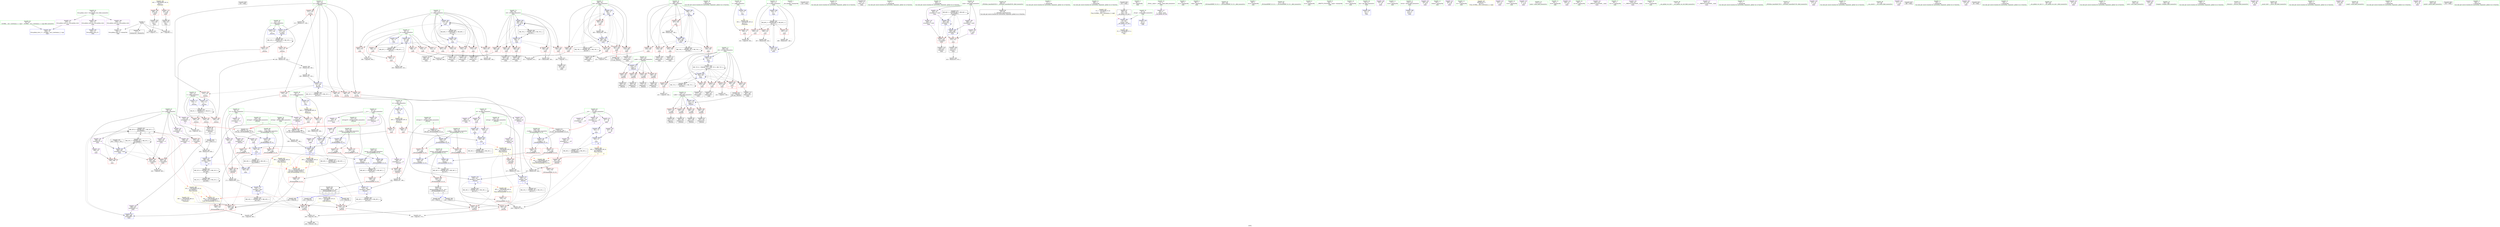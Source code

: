 digraph "SVFG" {
	label="SVFG";

	Node0x55b457dbb350 [shape=record,color=grey,label="{NodeID: 0\nNullPtr}"];
	Node0x55b457dbb350 -> Node0x55b457dddb00[style=solid];
	Node0x55b457dbb350 -> Node0x55b457dea220[style=solid];
	Node0x55b457dbb350 -> Node0x55b457df5540[style=solid];
	Node0x55b457dbb350 -> Node0x55b457df5cc0[style=solid];
	Node0x55b457e3c2f0 [shape=record,color=black,label="{NodeID: 609\n334 = PHI()\n}"];
	Node0x55b457e1a6a0 [shape=record,color=yellow,style=double,label="{NodeID: 526\n52V_1 = ENCHI(MR_52V_0)\npts\{289 330000 370000 \}\nFun[_ZSt3minIiERKT_S2_S2_]}"];
	Node0x55b457e1a6a0 -> Node0x55b457ddfbe0[style=dashed];
	Node0x55b457deaa70 [shape=record,color=blue,label="{NodeID: 277\n132\<--199\nref.tmp19\<--add22\n_Z4costii\n|{|<s2>7}}"];
	Node0x55b457deaa70 -> Node0x55b457ddf150[style=dashed];
	Node0x55b457deaa70 -> Node0x55b457e10660[style=dashed];
	Node0x55b457deaa70:s2 -> Node0x55b457e1a590[style=dashed,color=red];
	Node0x55b457dde6c0 [shape=record,color=red,label="{NodeID: 194\n156\<--124\n\<--q\n_Z4costii\n}"];
	Node0x55b457dde6c0 -> Node0x55b457de5a60[style=solid];
	Node0x55b457ddaf50 [shape=record,color=black,label="{NodeID: 111\n434\<--433\nidxprom40\<--\nmain\n}"];
	Node0x55b457dc7070 [shape=record,color=green,label="{NodeID: 28\n404\<--1\n\<--dummyObj\nCan only get source location for instruction, argument, global var or function.}"];
	Node0x55b457e13d60 [shape=record,color=black,label="{NodeID: 471\nMR_28V_2 = PHI(MR_28V_4, MR_28V_1, )\npts\{330000 \}\n}"];
	Node0x55b457e13d60 -> Node0x55b457deb770[style=dashed];
	Node0x55b457de5160 [shape=record,color=grey,label="{NodeID: 388\n336 = Binary(335, 150, )\n}"];
	Node0x55b457de5160 -> Node0x55b457deb500[style=solid];
	Node0x55b457dec130 [shape=record,color=blue,label="{NodeID: 305\n282\<--340\ni32\<--\nmain\n}"];
	Node0x55b457dec130 -> Node0x55b457de87a0[style=dashed];
	Node0x55b457dec130 -> Node0x55b457de8870[style=dashed];
	Node0x55b457dec130 -> Node0x55b457de8940[style=dashed];
	Node0x55b457dec130 -> Node0x55b457de8a10[style=dashed];
	Node0x55b457dec130 -> Node0x55b457de8ae0[style=dashed];
	Node0x55b457dec130 -> Node0x55b457de8bb0[style=dashed];
	Node0x55b457dec130 -> Node0x55b457dec130[style=dashed];
	Node0x55b457dec130 -> Node0x55b457dec2d0[style=dashed];
	Node0x55b457dec130 -> Node0x55b457db77e0[style=dashed];
	Node0x55b457dec130 -> Node0x55b457e11f60[style=dashed];
	Node0x55b457ddfd80 [shape=record,color=red,label="{NodeID: 222\n329\<--276\n\<--it\nmain\n}"];
	Node0x55b457ddfd80 -> Node0x55b457df4f40[style=solid];
	Node0x55b457de1840 [shape=record,color=purple,label="{NodeID: 139\n435\<--38\narrayidx41\<--d\nmain\n}"];
	Node0x55b457de1840 -> Node0x55b457de9640[style=solid];
	Node0x55b457ddc2c0 [shape=record,color=green,label="{NodeID: 56\n122\<--123\nr\<--r_field_insensitive\n_Z4costii\n}"];
	Node0x55b457ddc2c0 -> Node0x55b457dde520[style=solid];
	Node0x55b457ddc2c0 -> Node0x55b457dde5f0[style=solid];
	Node0x55b457ddc2c0 -> Node0x55b457dea660[style=solid];
	Node0x55b457ddc2c0 -> Node0x55b457deab40[style=solid];
	Node0x55b457e18de0 [shape=record,color=yellow,style=double,label="{NodeID: 499\n32V_1 = ENCHI(MR_32V_0)\npts\{400000 \}\nFun[_Z4costii]|{|<s2>5|<s3>7}}"];
	Node0x55b457e18de0 -> Node0x55b457ddee10[style=dashed];
	Node0x55b457e18de0 -> Node0x55b457ddf150[style=dashed];
	Node0x55b457e18de0:s2 -> Node0x55b457e1a590[style=dashed,color=red];
	Node0x55b457e18de0:s3 -> Node0x55b457e1a590[style=dashed,color=red];
	Node0x55b457df5cc0 [shape=record,color=grey,label="{NodeID: 416\n313 = cmp(312, 3, )\n}"];
	Node0x55b457de9300 [shape=record,color=red,label="{NodeID: 250\n487\<--286\n\<--j54\nmain\n}"];
	Node0x55b457de9300 -> Node0x55b457de05d0[style=solid];
	Node0x55b457de2f00 [shape=record,color=purple,label="{NodeID: 167\n533\<--72\nllvm.global_ctors_1\<--llvm.global_ctors\nGlob }"];
	Node0x55b457de2f00 -> Node0x55b457dea120[style=solid];
	Node0x55b457dddb00 [shape=record,color=black,label="{NodeID: 84\n2\<--3\ndummyVal\<--dummyVal\n}"];
	Node0x55b457dd1a00 [shape=record,color=green,label="{NodeID: 1\n7\<--1\n__dso_handle\<--dummyObj\nGlob }"];
	Node0x55b457e3c3c0 [shape=record,color=black,label="{NodeID: 610\n502 = PHI()\n}"];
	Node0x55b457deab40 [shape=record,color=blue,label="{NodeID: 278\n122\<--212\nr\<--sub27\n_Z4costii\n}"];
	Node0x55b457deab40 -> Node0x55b457e0ed60[style=dashed];
	Node0x55b457dde790 [shape=record,color=red,label="{NodeID: 195\n170\<--124\n\<--q\n_Z4costii\n}"];
	Node0x55b457dde790 -> Node0x55b457df4500[style=solid];
	Node0x55b457ddb020 [shape=record,color=black,label="{NodeID: 112\n438\<--437\nidxprom42\<--\nmain\n}"];
	Node0x55b457dc7140 [shape=record,color=green,label="{NodeID: 29\n415\<--1\n\<--dummyObj\nCan only get source location for instruction, argument, global var or function.}"];
	Node0x55b457e05340 [shape=record,color=black,label="{NodeID: 472\nMR_30V_2 = PHI(MR_30V_4, MR_30V_1, )\npts\{370000 \}\n}"];
	Node0x55b457e05340 -> Node0x55b457deb840[style=dashed];
	Node0x55b457de52e0 [shape=record,color=grey,label="{NodeID: 389\n346 = Binary(345, 148, )\n}"];
	Node0x55b457de52e0 -> Node0x55b457deb840[style=solid];
	Node0x55b457dec200 [shape=record,color=blue,label="{NodeID: 306\n284\<--12\nj\<--\nmain\n}"];
	Node0x55b457dec200 -> Node0x55b457de8c80[style=dashed];
	Node0x55b457dec200 -> Node0x55b457de8d50[style=dashed];
	Node0x55b457dec200 -> Node0x55b457de8e20[style=dashed];
	Node0x55b457dec200 -> Node0x55b457de8ef0[style=dashed];
	Node0x55b457dec200 -> Node0x55b457de8fc0[style=dashed];
	Node0x55b457dec200 -> Node0x55b457dec200[style=dashed];
	Node0x55b457dec200 -> Node0x55b457dec3a0[style=dashed];
	Node0x55b457dec200 -> Node0x55b457e12460[style=dashed];
	Node0x55b457ddfe50 [shape=record,color=red,label="{NodeID: 223\n497\<--276\n\<--it\nmain\n}"];
	Node0x55b457ddfe50 -> Node0x55b457de5be0[style=solid];
	Node0x55b457de1910 [shape=record,color=purple,label="{NodeID: 140\n439\<--38\narrayidx43\<--d\nmain\n}"];
	Node0x55b457de1910 -> Node0x55b457de9710[style=solid];
	Node0x55b457ddc390 [shape=record,color=green,label="{NodeID: 57\n124\<--125\nq\<--q_field_insensitive\n_Z4costii\n}"];
	Node0x55b457ddc390 -> Node0x55b457dde6c0[style=solid];
	Node0x55b457ddc390 -> Node0x55b457dde790[style=solid];
	Node0x55b457ddc390 -> Node0x55b457dde860[style=solid];
	Node0x55b457ddc390 -> Node0x55b457dde930[style=solid];
	Node0x55b457ddc390 -> Node0x55b457ddea00[style=solid];
	Node0x55b457ddc390 -> Node0x55b457ddead0[style=solid];
	Node0x55b457ddc390 -> Node0x55b457dea730[style=solid];
	Node0x55b457e18ec0 [shape=record,color=yellow,style=double,label="{NodeID: 500\n54V_1 = ENCHI(MR_54V_0)\npts\{1 \}\nFun[main]}"];
	Node0x55b457e18ec0 -> Node0x55b457de3920[style=dashed];
	Node0x55b457e18ec0 -> Node0x55b457de39f0[style=dashed];
	Node0x55b457df5e40 [shape=record,color=grey,label="{NodeID: 417\n431 = cmp(430, 340, )\n}"];
	Node0x55b457de93d0 [shape=record,color=red,label="{NodeID: 251\n492\<--286\n\<--j54\nmain\n}"];
	Node0x55b457de93d0 -> Node0x55b457de5d60[style=solid];
	Node0x55b457de3000 [shape=record,color=purple,label="{NodeID: 168\n534\<--72\nllvm.global_ctors_2\<--llvm.global_ctors\nGlob }"];
	Node0x55b457de3000 -> Node0x55b457dea220[style=solid];
	Node0x55b457dddc00 [shape=record,color=black,label="{NodeID: 85\n273\<--12\nmain_ret\<--\nmain\n}"];
	Node0x55b457dc7650 [shape=record,color=green,label="{NodeID: 2\n9\<--1\n\<--dummyObj\nCan only get source location for instruction, argument, global var or function.}"];
	Node0x55b457e3c490 [shape=record,color=black,label="{NodeID: 611\n222 = PHI(126, 130, )\n0th arg _ZSt3maxIiERKT_S2_S2_ }"];
	Node0x55b457e3c490 -> Node0x55b457deace0[style=solid];
	Node0x55b457deac10 [shape=record,color=blue,label="{NodeID: 279\n120\<--215\nl\<--\n_Z4costii\n}"];
	Node0x55b457deac10 -> Node0x55b457e0e860[style=dashed];
	Node0x55b457dde860 [shape=record,color=red,label="{NodeID: 196\n186\<--124\n\<--q\n_Z4costii\n}"];
	Node0x55b457dde860 -> Node0x55b457de6060[style=solid];
	Node0x55b457ddb0f0 [shape=record,color=black,label="{NodeID: 113\n463\<--462\nidxprom52\<--\nmain\n}"];
	Node0x55b457dc7240 [shape=record,color=green,label="{NodeID: 30\n459\<--1\n\<--dummyObj\nCan only get source location for instruction, argument, global var or function.}"];
	Node0x55b457e05840 [shape=record,color=black,label="{NodeID: 473\nMR_32V_2 = PHI(MR_32V_5, MR_32V_1, )\npts\{400000 \}\n}"];
	Node0x55b457e05840 -> Node0x55b457de9640[style=dashed];
	Node0x55b457e05840 -> Node0x55b457de9710[style=dashed];
	Node0x55b457e05840 -> Node0x55b457de9980[style=dashed];
	Node0x55b457e05840 -> Node0x55b457debec0[style=dashed];
	Node0x55b457e05840 -> Node0x55b457e0e360[style=dashed];
	Node0x55b457e05840 -> Node0x55b457e05840[style=dashed];
	Node0x55b457de5460 [shape=record,color=grey,label="{NodeID: 390\n147 = Binary(146, 148, )\n}"];
	Node0x55b457de5460 -> Node0x55b457df4640[style=solid];
	Node0x55b457dec2d0 [shape=record,color=blue,label="{NodeID: 307\n282\<--443\ni32\<--\nmain\n}"];
	Node0x55b457dec2d0 -> Node0x55b457db77e0[style=dashed];
	Node0x55b457ddff20 [shape=record,color=red,label="{NodeID: 224\n506\<--276\n\<--it\nmain\n}"];
	Node0x55b457ddff20 -> Node0x55b457df4ac0[style=solid];
	Node0x55b457de19e0 [shape=record,color=purple,label="{NodeID: 141\n475\<--38\narrayidx59\<--d\nmain\n|{<s0>17}}"];
	Node0x55b457de19e0:s0 -> Node0x55b457e3cad0[style=solid,color=red];
	Node0x55b457ddc460 [shape=record,color=green,label="{NodeID: 58\n126\<--127\nref.tmp\<--ref.tmp_field_insensitive\n_Z4costii\n|{|<s1>4}}"];
	Node0x55b457ddc460 -> Node0x55b457dea800[style=solid];
	Node0x55b457ddc460:s1 -> Node0x55b457e3c490[style=solid,color=red];
	Node0x55b457e18fd0 [shape=record,color=yellow,style=double,label="{NodeID: 501\n56V_1 = ENCHI(MR_56V_0)\npts\{13 \}\nFun[main]}"];
	Node0x55b457e18fd0 -> Node0x55b457de3100[style=dashed];
	Node0x55b457df5fc0 [shape=record,color=grey,label="{NodeID: 418\n422 = cmp(420, 421, )\n}"];
	Node0x55b457de94a0 [shape=record,color=red,label="{NodeID: 252\n412\<--411\n\<--\nmain\n}"];
	Node0x55b457de94a0 -> Node0x55b457ddace0[style=solid];
	Node0x55b457de3100 [shape=record,color=red,label="{NodeID: 169\n330\<--11\n\<--t\nmain\n}"];
	Node0x55b457de3100 -> Node0x55b457df4f40[style=solid];
	Node0x55b457dddcd0 [shape=record,color=black,label="{NodeID: 86\n85\<--86\n\<--_ZNSt8ios_base4InitD1Ev\nCan only get source location for instruction, argument, global var or function.}"];
	Node0x55b457dba4a0 [shape=record,color=green,label="{NodeID: 3\n12\<--1\n\<--dummyObj\nCan only get source location for instruction, argument, global var or function.}"];
	Node0x55b457e3c730 [shape=record,color=black,label="{NodeID: 612\n223 = PHI(161, 191, )\n1st arg _ZSt3maxIiERKT_S2_S2_ }"];
	Node0x55b457e3c730 -> Node0x55b457deadb0[style=solid];
	Node0x55b457deace0 [shape=record,color=blue,label="{NodeID: 280\n226\<--222\n__a.addr\<--__a\n_ZSt3maxIiERKT_S2_S2_\n}"];
	Node0x55b457deace0 -> Node0x55b457ddf2f0[style=dashed];
	Node0x55b457deace0 -> Node0x55b457ddf3c0[style=dashed];
	Node0x55b457dde930 [shape=record,color=red,label="{NodeID: 197\n198\<--124\n\<--q\n_Z4costii\n}"];
	Node0x55b457dde930 -> Node0x55b457de5ee0[style=solid];
	Node0x55b457ddb1c0 [shape=record,color=black,label="{NodeID: 114\n474\<--473\nidxprom58\<--\nmain\n}"];
	Node0x55b457dc7340 [shape=record,color=green,label="{NodeID: 31\n466\<--1\n\<--dummyObj\nCan only get source location for instruction, argument, global var or function.}"];
	Node0x55b457e05930 [shape=record,color=black,label="{NodeID: 474\nMR_84V_2 = PHI(MR_84V_5, MR_84V_1, )\npts\{430000 \}\n}"];
	Node0x55b457e05930 -> Node0x55b457de94a0[style=dashed];
	Node0x55b457e05930 -> Node0x55b457de9570[style=dashed];
	Node0x55b457e05930 -> Node0x55b457debf90[style=dashed];
	Node0x55b457e05930 -> Node0x55b457dec470[style=dashed];
	Node0x55b457e05930 -> Node0x55b457e05930[style=dashed];
	Node0x55b457de55e0 [shape=record,color=grey,label="{NodeID: 391\n212 = Binary(211, 148, )\n}"];
	Node0x55b457de55e0 -> Node0x55b457deab40[style=solid];
	Node0x55b457dec3a0 [shape=record,color=blue,label="{NodeID: 308\n284\<--448\nj\<--inc46\nmain\n}"];
	Node0x55b457dec3a0 -> Node0x55b457de8c80[style=dashed];
	Node0x55b457dec3a0 -> Node0x55b457de8d50[style=dashed];
	Node0x55b457dec3a0 -> Node0x55b457de8e20[style=dashed];
	Node0x55b457dec3a0 -> Node0x55b457de8ef0[style=dashed];
	Node0x55b457dec3a0 -> Node0x55b457de8fc0[style=dashed];
	Node0x55b457dec3a0 -> Node0x55b457dec200[style=dashed];
	Node0x55b457dec3a0 -> Node0x55b457dec3a0[style=dashed];
	Node0x55b457dec3a0 -> Node0x55b457e12460[style=dashed];
	Node0x55b457ddfff0 [shape=record,color=red,label="{NodeID: 225\n363\<--278\n\<--i\nmain\n}"];
	Node0x55b457ddfff0 -> Node0x55b457df5840[style=solid];
	Node0x55b457de1ab0 [shape=record,color=purple,label="{NodeID: 142\n478\<--38\narrayidx61\<--d\nmain\n}"];
	Node0x55b457de1ab0 -> Node0x55b457de97e0[style=solid];
	Node0x55b457ddc530 [shape=record,color=green,label="{NodeID: 59\n128\<--129\nref.tmp4\<--ref.tmp4_field_insensitive\n_Z4costii\n|{|<s1>5}}"];
	Node0x55b457ddc530 -> Node0x55b457dea8d0[style=solid];
	Node0x55b457ddc530:s1 -> Node0x55b457e3cad0[style=solid,color=red];
	Node0x55b457e190b0 [shape=record,color=yellow,style=double,label="{NodeID: 502\n58V_1 = ENCHI(MR_58V_0)\npts\{15 \}\nFun[main]}"];
	Node0x55b457e190b0 -> Node0x55b457de31d0[style=dashed];
	Node0x55b457e190b0 -> Node0x55b457de32a0[style=dashed];
	Node0x55b457df6140 [shape=record,color=grey,label="{NodeID: 419\n441 = cmp(436, 440, )\n}"];
	Node0x55b457de9570 [shape=record,color=red,label="{NodeID: 253\n427\<--426\n\<--arrayidx37\nmain\n}"];
	Node0x55b457de9570 -> Node0x55b457ddae80[style=solid];
	Node0x55b457de31d0 [shape=record,color=red,label="{NodeID: 170\n349\<--14\n\<--w\nmain\n}"];
	Node0x55b457de31d0 -> Node0x55b457deb910[style=solid];
	Node0x55b457ddddd0 [shape=record,color=black,label="{NodeID: 87\n106\<--102\nconv\<--call\n__cxx_global_var_init.1\n}"];
	Node0x55b457ddddd0 -> Node0x55b457dea320[style=solid];
	Node0x55b457dba150 [shape=record,color=green,label="{NodeID: 4\n44\<--1\n.str\<--dummyObj\nGlob }"];
	Node0x55b457e3c8b0 [shape=record,color=black,label="{NodeID: 613\n114 = PHI(480, )\n0th arg _Z4costii }"];
	Node0x55b457e3c8b0 -> Node0x55b457dea3f0[style=solid];
	Node0x55b457deadb0 [shape=record,color=blue,label="{NodeID: 281\n228\<--223\n__b.addr\<--__b\n_ZSt3maxIiERKT_S2_S2_\n}"];
	Node0x55b457deadb0 -> Node0x55b457ddf490[style=dashed];
	Node0x55b457deadb0 -> Node0x55b457ddf560[style=dashed];
	Node0x55b457ddea00 [shape=record,color=red,label="{NodeID: 198\n211\<--124\n\<--q\n_Z4costii\n}"];
	Node0x55b457ddea00 -> Node0x55b457de55e0[style=solid];
	Node0x55b457de0540 [shape=record,color=black,label="{NodeID: 115\n477\<--476\nidxprom60\<--\nmain\n}"];
	Node0x55b457dc7440 [shape=record,color=green,label="{NodeID: 32\n4\<--6\n_ZStL8__ioinit\<--_ZStL8__ioinit_field_insensitive\nGlob }"];
	Node0x55b457dc7440 -> Node0x55b457de0660[style=solid];
	Node0x55b457e05a20 [shape=record,color=black,label="{NodeID: 475\nMR_44V_3 = PHI(MR_44V_4, MR_44V_2, )\npts\{250 \}\n}"];
	Node0x55b457e05a20 -> Node0x55b457ddf7d0[style=dashed];
	Node0x55b457de5760 [shape=record,color=grey,label="{NodeID: 392\n146 = Binary(144, 145, )\n}"];
	Node0x55b457de5760 -> Node0x55b457de5460[style=solid];
	Node0x55b457dec470 [shape=record,color=blue,label="{NodeID: 309\n464\<--466\narrayidx53\<--\nmain\n}"];
	Node0x55b457dec470 -> Node0x55b457de94a0[style=dashed];
	Node0x55b457dec470 -> Node0x55b457de9570[style=dashed];
	Node0x55b457dec470 -> Node0x55b457dec470[style=dashed];
	Node0x55b457dec470 -> Node0x55b457e05930[style=dashed];
	Node0x55b457de00c0 [shape=record,color=red,label="{NodeID: 226\n367\<--278\n\<--i\nmain\n}"];
	Node0x55b457de00c0 -> Node0x55b457ddb750[style=solid];
	Node0x55b457de1b80 [shape=record,color=purple,label="{NodeID: 143\n489\<--38\narrayidx66\<--d\nmain\n}"];
	Node0x55b457de1b80 -> Node0x55b457dec6e0[style=solid];
	Node0x55b457ddc600 [shape=record,color=green,label="{NodeID: 60\n130\<--131\nref.tmp12\<--ref.tmp12_field_insensitive\n_Z4costii\n|{|<s1>6}}"];
	Node0x55b457ddc600 -> Node0x55b457dea9a0[style=solid];
	Node0x55b457ddc600:s1 -> Node0x55b457e3c490[style=solid,color=red];
	Node0x55b457e19190 [shape=record,color=yellow,style=double,label="{NodeID: 503\n60V_1 = ENCHI(MR_60V_0)\npts\{17 \}\nFun[main]}"];
	Node0x55b457e19190 -> Node0x55b457de3370[style=dashed];
	Node0x55b457e19190 -> Node0x55b457de3440[style=dashed];
	Node0x55b457df62c0 [shape=record,color=grey,label="{NodeID: 420\n261 = cmp(258, 260, )\n}"];
	Node0x55b457de9640 [shape=record,color=red,label="{NodeID: 254\n436\<--435\n\<--arrayidx41\nmain\n}"];
	Node0x55b457de9640 -> Node0x55b457df6140[style=solid];
	Node0x55b457de32a0 [shape=record,color=red,label="{NodeID: 171\n354\<--14\n\<--w\nmain\n}"];
	Node0x55b457de32a0 -> Node0x55b457debab0[style=solid];
	Node0x55b457dddea0 [shape=record,color=black,label="{NodeID: 88\n153\<--152\nidxprom\<--\n_Z4costii\n}"];
	Node0x55b457dc4e60 [shape=record,color=green,label="{NodeID: 5\n46\<--1\n.str.2\<--dummyObj\nGlob }"];
	Node0x55b457e3c9c0 [shape=record,color=black,label="{NodeID: 614\n115 = PHI(481, )\n1st arg _Z4costii }"];
	Node0x55b457e3c9c0 -> Node0x55b457dea4c0[style=solid];
	Node0x55b457deae80 [shape=record,color=blue,label="{NodeID: 282\n224\<--238\nretval\<--\n_ZSt3maxIiERKT_S2_S2_\n}"];
	Node0x55b457deae80 -> Node0x55b457db72e0[style=dashed];
	Node0x55b457ddead0 [shape=record,color=red,label="{NodeID: 199\n215\<--124\n\<--q\n_Z4costii\n}"];
	Node0x55b457ddead0 -> Node0x55b457deac10[style=solid];
	Node0x55b457de05d0 [shape=record,color=black,label="{NodeID: 116\n488\<--487\nidxprom65\<--\nmain\n}"];
	Node0x55b457dd9e30 [shape=record,color=green,label="{NodeID: 33\n8\<--10\n_ZL2pi\<--_ZL2pi_field_insensitive\nGlob }"];
	Node0x55b457dd9e30 -> Node0x55b457de9a50[style=solid];
	Node0x55b457dd9e30 -> Node0x55b457dea320[style=solid];
	Node0x55b457de58e0 [shape=record,color=grey,label="{NodeID: 393\n358 = Binary(357, 148, )\n}"];
	Node0x55b457de58e0 -> Node0x55b457debb80[style=solid];
	Node0x55b457dec540 [shape=record,color=blue,label="{NodeID: 310\n286\<--12\nj54\<--\nmain\n}"];
	Node0x55b457dec540 -> Node0x55b457de9090[style=dashed];
	Node0x55b457dec540 -> Node0x55b457de9160[style=dashed];
	Node0x55b457dec540 -> Node0x55b457de9230[style=dashed];
	Node0x55b457dec540 -> Node0x55b457de9300[style=dashed];
	Node0x55b457dec540 -> Node0x55b457de93d0[style=dashed];
	Node0x55b457dec540 -> Node0x55b457dec540[style=dashed];
	Node0x55b457dec540 -> Node0x55b457dec7b0[style=dashed];
	Node0x55b457dec540 -> Node0x55b457e12960[style=dashed];
	Node0x55b457de0190 [shape=record,color=red,label="{NodeID: 227\n370\<--278\n\<--i\nmain\n}"];
	Node0x55b457de0190 -> Node0x55b457ddb820[style=solid];
	Node0x55b457de1c50 [shape=record,color=purple,label="{NodeID: 144\n499\<--38\n\<--d\nmain\n}"];
	Node0x55b457de1c50 -> Node0x55b457de9980[style=solid];
	Node0x55b457ddc6d0 [shape=record,color=green,label="{NodeID: 61\n132\<--133\nref.tmp19\<--ref.tmp19_field_insensitive\n_Z4costii\n|{|<s1>7}}"];
	Node0x55b457ddc6d0 -> Node0x55b457deaa70[style=solid];
	Node0x55b457ddc6d0:s1 -> Node0x55b457e3cad0[style=solid,color=red];
	Node0x55b457df6440 [shape=record,color=grey,label="{NodeID: 421\n390 = cmp(388, 389, )\n}"];
	Node0x55b457de9710 [shape=record,color=red,label="{NodeID: 255\n440\<--439\n\<--arrayidx43\nmain\n}"];
	Node0x55b457de9710 -> Node0x55b457df6140[style=solid];
	Node0x55b457de3370 [shape=record,color=red,label="{NodeID: 172\n345\<--16\n\<--h\nmain\n}"];
	Node0x55b457de3370 -> Node0x55b457de52e0[style=solid];
	Node0x55b457dddf70 [shape=record,color=black,label="{NodeID: 89\n160\<--159\nidxprom2\<--\n_Z4costii\n}"];
	Node0x55b457dc5a50 [shape=record,color=green,label="{NodeID: 6\n48\<--1\nstdin\<--dummyObj\nGlob }"];
	Node0x55b457e3cad0 [shape=record,color=black,label="{NodeID: 615\n247 = PHI(128, 132, 475, )\n0th arg _ZSt3minIiERKT_S2_S2_ }"];
	Node0x55b457e3cad0 -> Node0x55b457deb020[style=solid];
	Node0x55b457deaf50 [shape=record,color=blue,label="{NodeID: 283\n224\<--241\nretval\<--\n_ZSt3maxIiERKT_S2_S2_\n}"];
	Node0x55b457deaf50 -> Node0x55b457db72e0[style=dashed];
	Node0x55b457ddeba0 [shape=record,color=red,label="{NodeID: 200\n155\<--154\n\<--arrayidx\n_Z4costii\n}"];
	Node0x55b457ddeba0 -> Node0x55b457de5a60[style=solid];
	Node0x55b457de0660 [shape=record,color=purple,label="{NodeID: 117\n83\<--4\n\<--_ZStL8__ioinit\n__cxx_global_var_init\n}"];
	Node0x55b457dd9ec0 [shape=record,color=green,label="{NodeID: 34\n11\<--13\nt\<--t_field_insensitive\nGlob }"];
	Node0x55b457dd9ec0 -> Node0x55b457de3100[style=solid];
	Node0x55b457dd9ec0 -> Node0x55b457de9b20[style=solid];
	Node0x55b457de5a60 [shape=record,color=grey,label="{NodeID: 394\n157 = Binary(155, 156, )\n}"];
	Node0x55b457de5a60 -> Node0x55b457dea800[style=solid];
	Node0x55b457dec610 [shape=record,color=blue,label="{NodeID: 311\n288\<--483\nref.tmp\<--add63\nmain\n|{|<s2>17}}"];
	Node0x55b457dec610 -> Node0x55b457de98b0[style=dashed];
	Node0x55b457dec610 -> Node0x55b457e0de60[style=dashed];
	Node0x55b457dec610:s2 -> Node0x55b457e1a6a0[style=dashed,color=red];
	Node0x55b457de0260 [shape=record,color=red,label="{NodeID: 228\n373\<--278\n\<--i\nmain\n}"];
	Node0x55b457de0260 -> Node0x55b457ddb8f0[style=solid];
	Node0x55b457de1d20 [shape=record,color=purple,label="{NodeID: 145\n402\<--41\narrayidx27\<--used\nmain\n}"];
	Node0x55b457de1d20 -> Node0x55b457debf90[style=solid];
	Node0x55b457ddc7a0 [shape=record,color=green,label="{NodeID: 62\n163\<--164\n_ZSt3maxIiERKT_S2_S2_\<--_ZSt3maxIiERKT_S2_S2__field_insensitive\n}"];
	Node0x55b457df65c0 [shape=record,color=grey,label="{NodeID: 422\n393 = cmp(392, 12, )\n}"];
	Node0x55b457df65c0 -> Node0x55b457ddba90[style=solid];
	Node0x55b457de97e0 [shape=record,color=red,label="{NodeID: 256\n479\<--478\n\<--arrayidx61\nmain\n}"];
	Node0x55b457de97e0 -> Node0x55b457df4c40[style=solid];
	Node0x55b457de3440 [shape=record,color=red,label="{NodeID: 173\n357\<--16\n\<--h\nmain\n}"];
	Node0x55b457de3440 -> Node0x55b457de58e0[style=solid];
	Node0x55b457dde040 [shape=record,color=black,label="{NodeID: 90\n167\<--166\nidxprom5\<--\n_Z4costii\n}"];
	Node0x55b457dc4d10 [shape=record,color=green,label="{NodeID: 7\n49\<--1\n.str.3\<--dummyObj\nGlob }"];
	Node0x55b457e3cd80 [shape=record,color=black,label="{NodeID: 616\n248 = PHI(175, 203, 288, )\n1st arg _ZSt3minIiERKT_S2_S2_ }"];
	Node0x55b457e3cd80 -> Node0x55b457deb0f0[style=solid];
	Node0x55b457deb020 [shape=record,color=blue,label="{NodeID: 284\n251\<--247\n__a.addr\<--__a\n_ZSt3minIiERKT_S2_S2_\n}"];
	Node0x55b457deb020 -> Node0x55b457ddf8a0[style=dashed];
	Node0x55b457deb020 -> Node0x55b457ddf970[style=dashed];
	Node0x55b457ddec70 [shape=record,color=red,label="{NodeID: 201\n165\<--162\n\<--call\n_Z4costii\n}"];
	Node0x55b457ddec70 -> Node0x55b457df59c0[style=solid];
	Node0x55b457de0730 [shape=record,color=purple,label="{NodeID: 118\n154\<--22\narrayidx\<--x0\n_Z4costii\n}"];
	Node0x55b457de0730 -> Node0x55b457ddeba0[style=solid];
	Node0x55b457dd9f50 [shape=record,color=green,label="{NodeID: 35\n14\<--15\nw\<--w_field_insensitive\nGlob }"];
	Node0x55b457dd9f50 -> Node0x55b457de31d0[style=solid];
	Node0x55b457dd9f50 -> Node0x55b457de32a0[style=solid];
	Node0x55b457dd9f50 -> Node0x55b457de9c20[style=solid];
	Node0x55b457de5be0 [shape=record,color=grey,label="{NodeID: 395\n498 = Binary(497, 148, )\n}"];
	Node0x55b457dec6e0 [shape=record,color=blue,label="{NodeID: 312\n489\<--486\narrayidx66\<--\nmain\n}"];
	Node0x55b457dec6e0 -> Node0x55b457e0e360[style=dashed];
	Node0x55b457de0330 [shape=record,color=red,label="{NodeID: 229\n376\<--278\n\<--i\nmain\n}"];
	Node0x55b457de0330 -> Node0x55b457ddb9c0[style=solid];
	Node0x55b457de1df0 [shape=record,color=purple,label="{NodeID: 146\n411\<--41\n\<--used\nmain\n}"];
	Node0x55b457de1df0 -> Node0x55b457de94a0[style=solid];
	Node0x55b457ddc8a0 [shape=record,color=green,label="{NodeID: 63\n177\<--178\n_ZSt3minIiERKT_S2_S2_\<--_ZSt3minIiERKT_S2_S2__field_insensitive\n}"];
	Node0x55b457db72e0 [shape=record,color=black,label="{NodeID: 423\nMR_34V_3 = PHI(MR_34V_4, MR_34V_2, )\npts\{225 \}\n}"];
	Node0x55b457db72e0 -> Node0x55b457ddf220[style=dashed];
	Node0x55b457de98b0 [shape=record,color=red,label="{NodeID: 257\n486\<--485\n\<--call64\nmain\n}"];
	Node0x55b457de98b0 -> Node0x55b457dec6e0[style=solid];
	Node0x55b457de3510 [shape=record,color=red,label="{NodeID: 174\n335\<--18\n\<--n\nmain\n}"];
	Node0x55b457de3510 -> Node0x55b457de5160[style=solid];
	Node0x55b457dde110 [shape=record,color=black,label="{NodeID: 91\n174\<--173\nidxprom8\<--\n_Z4costii\n}"];
	Node0x55b457dba320 [shape=record,color=green,label="{NodeID: 8\n51\<--1\n.str.4\<--dummyObj\nGlob }"];
	Node0x55b457deb0f0 [shape=record,color=blue,label="{NodeID: 285\n253\<--248\n__b.addr\<--__b\n_ZSt3minIiERKT_S2_S2_\n}"];
	Node0x55b457deb0f0 -> Node0x55b457ddfa40[style=dashed];
	Node0x55b457deb0f0 -> Node0x55b457ddfb10[style=dashed];
	Node0x55b457dded40 [shape=record,color=red,label="{NodeID: 202\n169\<--168\n\<--arrayidx6\n_Z4costii\n}"];
	Node0x55b457dded40 -> Node0x55b457df4500[style=solid];
	Node0x55b457de0800 [shape=record,color=purple,label="{NodeID: 119\n161\<--22\narrayidx3\<--x0\n_Z4costii\n|{<s0>4}}"];
	Node0x55b457de0800:s0 -> Node0x55b457e3c730[style=solid,color=red];
	Node0x55b457dd9fe0 [shape=record,color=green,label="{NodeID: 36\n16\<--17\nh\<--h_field_insensitive\nGlob }"];
	Node0x55b457dd9fe0 -> Node0x55b457de3370[style=solid];
	Node0x55b457dd9fe0 -> Node0x55b457de3440[style=solid];
	Node0x55b457dd9fe0 -> Node0x55b457de9d20[style=solid];
	Node0x55b457de5d60 [shape=record,color=grey,label="{NodeID: 396\n493 = Binary(492, 148, )\n}"];
	Node0x55b457de5d60 -> Node0x55b457dec7b0[style=solid];
	Node0x55b457dec7b0 [shape=record,color=blue,label="{NodeID: 313\n286\<--493\nj54\<--inc68\nmain\n}"];
	Node0x55b457dec7b0 -> Node0x55b457de9090[style=dashed];
	Node0x55b457dec7b0 -> Node0x55b457de9160[style=dashed];
	Node0x55b457dec7b0 -> Node0x55b457de9230[style=dashed];
	Node0x55b457dec7b0 -> Node0x55b457de9300[style=dashed];
	Node0x55b457dec7b0 -> Node0x55b457de93d0[style=dashed];
	Node0x55b457dec7b0 -> Node0x55b457dec540[style=dashed];
	Node0x55b457dec7b0 -> Node0x55b457dec7b0[style=dashed];
	Node0x55b457dec7b0 -> Node0x55b457e12960[style=dashed];
	Node0x55b457de0400 [shape=record,color=red,label="{NodeID: 230\n382\<--278\n\<--i\nmain\n}"];
	Node0x55b457de0400 -> Node0x55b457df47c0[style=solid];
	Node0x55b457de1ec0 [shape=record,color=purple,label="{NodeID: 147\n426\<--41\narrayidx37\<--used\nmain\n}"];
	Node0x55b457de1ec0 -> Node0x55b457de9570[style=solid];
	Node0x55b457ddc9a0 [shape=record,color=green,label="{NodeID: 64\n224\<--225\nretval\<--retval_field_insensitive\n_ZSt3maxIiERKT_S2_S2_\n}"];
	Node0x55b457ddc9a0 -> Node0x55b457ddf220[style=solid];
	Node0x55b457ddc9a0 -> Node0x55b457deae80[style=solid];
	Node0x55b457ddc9a0 -> Node0x55b457deaf50[style=solid];
	Node0x55b457db77e0 [shape=record,color=black,label="{NodeID: 424\nMR_72V_6 = PHI(MR_72V_7, MR_72V_5, MR_72V_5, )\npts\{283 \}\n}"];
	Node0x55b457db77e0 -> Node0x55b457de87a0[style=dashed];
	Node0x55b457db77e0 -> Node0x55b457de8870[style=dashed];
	Node0x55b457db77e0 -> Node0x55b457de8940[style=dashed];
	Node0x55b457db77e0 -> Node0x55b457de8a10[style=dashed];
	Node0x55b457db77e0 -> Node0x55b457de8ae0[style=dashed];
	Node0x55b457db77e0 -> Node0x55b457de8bb0[style=dashed];
	Node0x55b457db77e0 -> Node0x55b457dec130[style=dashed];
	Node0x55b457db77e0 -> Node0x55b457dec2d0[style=dashed];
	Node0x55b457db77e0 -> Node0x55b457db77e0[style=dashed];
	Node0x55b457db77e0 -> Node0x55b457e11f60[style=dashed];
	Node0x55b457de9980 [shape=record,color=red,label="{NodeID: 258\n500\<--499\n\<--\nmain\n}"];
	Node0x55b457de35e0 [shape=record,color=red,label="{NodeID: 175\n364\<--18\n\<--n\nmain\n}"];
	Node0x55b457de35e0 -> Node0x55b457df5840[style=solid];
	Node0x55b457dde1e0 [shape=record,color=black,label="{NodeID: 92\n183\<--182\nidxprom13\<--\n_Z4costii\n}"];
	Node0x55b457dba3b0 [shape=record,color=green,label="{NodeID: 9\n53\<--1\n__PRETTY_FUNCTION__.main\<--dummyObj\nGlob }"];
	Node0x55b457e0de60 [shape=record,color=black,label="{NodeID: 452\nMR_22V_4 = PHI(MR_22V_5, MR_22V_3, )\npts\{289 \}\n}"];
	Node0x55b457e0de60 -> Node0x55b457dec610[style=dashed];
	Node0x55b457e0de60 -> Node0x55b457e0de60[style=dashed];
	Node0x55b457e0de60 -> Node0x55b457e12e60[style=dashed];
	Node0x55b457deb1c0 [shape=record,color=blue,label="{NodeID: 286\n249\<--263\nretval\<--\n_ZSt3minIiERKT_S2_S2_\n}"];
	Node0x55b457deb1c0 -> Node0x55b457e05a20[style=dashed];
	Node0x55b457ddee10 [shape=record,color=red,label="{NodeID: 203\n179\<--176\n\<--call10\n_Z4costii\n}"];
	Node0x55b457ddee10 -> Node0x55b457df59c0[style=solid];
	Node0x55b457de08d0 [shape=record,color=purple,label="{NodeID: 120\n338\<--22\n\<--x0\nmain\n}"];
	Node0x55b457de08d0 -> Node0x55b457deb5d0[style=solid];
	Node0x55b457dda070 [shape=record,color=green,label="{NodeID: 37\n18\<--19\nn\<--n_field_insensitive\nGlob }"];
	Node0x55b457dda070 -> Node0x55b457de3510[style=solid];
	Node0x55b457dda070 -> Node0x55b457de35e0[style=solid];
	Node0x55b457dda070 -> Node0x55b457de36b0[style=solid];
	Node0x55b457dda070 -> Node0x55b457de3780[style=solid];
	Node0x55b457dda070 -> Node0x55b457de3850[style=solid];
	Node0x55b457dda070 -> Node0x55b457de9e20[style=solid];
	Node0x55b457dda070 -> Node0x55b457deb500[style=solid];
	Node0x55b457de5ee0 [shape=record,color=grey,label="{NodeID: 397\n199 = Binary(197, 198, )\n}"];
	Node0x55b457de5ee0 -> Node0x55b457deaa70[style=solid];
	Node0x55b457dec880 [shape=record,color=blue,label="{NodeID: 314\n276\<--507\nit\<--inc73\nmain\n}"];
	Node0x55b457dec880 -> Node0x55b457e11060[style=dashed];
	Node0x55b457de83d0 [shape=record,color=red,label="{NodeID: 231\n388\<--280\n\<--i19\nmain\n}"];
	Node0x55b457de83d0 -> Node0x55b457df6440[style=solid];
	Node0x55b457de1f90 [shape=record,color=purple,label="{NodeID: 148\n464\<--41\narrayidx53\<--used\nmain\n}"];
	Node0x55b457de1f90 -> Node0x55b457dec470[style=solid];
	Node0x55b457ddca70 [shape=record,color=green,label="{NodeID: 65\n226\<--227\n__a.addr\<--__a.addr_field_insensitive\n_ZSt3maxIiERKT_S2_S2_\n}"];
	Node0x55b457ddca70 -> Node0x55b457ddf2f0[style=solid];
	Node0x55b457ddca70 -> Node0x55b457ddf3c0[style=solid];
	Node0x55b457ddca70 -> Node0x55b457deace0[style=solid];
	Node0x55b457de9a50 [shape=record,color=blue,label="{NodeID: 259\n8\<--9\n_ZL2pi\<--\nGlob }"];
	Node0x55b457de36b0 [shape=record,color=red,label="{NodeID: 176\n389\<--18\n\<--n\nmain\n}"];
	Node0x55b457de36b0 -> Node0x55b457df6440[style=solid];
	Node0x55b457dde2b0 [shape=record,color=black,label="{NodeID: 93\n190\<--189\nidxprom16\<--\n_Z4costii\n}"];
	Node0x55b457dc61d0 [shape=record,color=green,label="{NodeID: 10\n55\<--1\n.str.5\<--dummyObj\nGlob }"];
	Node0x55b457e0e360 [shape=record,color=black,label="{NodeID: 453\nMR_32V_6 = PHI(MR_32V_7, MR_32V_5, )\npts\{400000 \}\n|{|<s8>16|<s9>17}}"];
	Node0x55b457e0e360 -> Node0x55b457de9640[style=dashed];
	Node0x55b457e0e360 -> Node0x55b457de9710[style=dashed];
	Node0x55b457e0e360 -> Node0x55b457de97e0[style=dashed];
	Node0x55b457e0e360 -> Node0x55b457de98b0[style=dashed];
	Node0x55b457e0e360 -> Node0x55b457de9980[style=dashed];
	Node0x55b457e0e360 -> Node0x55b457dec6e0[style=dashed];
	Node0x55b457e0e360 -> Node0x55b457e0e360[style=dashed];
	Node0x55b457e0e360 -> Node0x55b457e05840[style=dashed];
	Node0x55b457e0e360:s8 -> Node0x55b457e18de0[style=dashed,color=red];
	Node0x55b457e0e360:s9 -> Node0x55b457e1a590[style=dashed,color=red];
	Node0x55b457deb290 [shape=record,color=blue,label="{NodeID: 287\n249\<--266\nretval\<--\n_ZSt3minIiERKT_S2_S2_\n}"];
	Node0x55b457deb290 -> Node0x55b457e05a20[style=dashed];
	Node0x55b457ddeee0 [shape=record,color=red,label="{NodeID: 204\n185\<--184\n\<--arrayidx14\n_Z4costii\n}"];
	Node0x55b457ddeee0 -> Node0x55b457de6060[style=solid];
	Node0x55b457de09a0 [shape=record,color=purple,label="{NodeID: 121\n350\<--22\n\<--x0\nmain\n}"];
	Node0x55b457de09a0 -> Node0x55b457deb910[style=solid];
	Node0x55b457dda130 [shape=record,color=green,label="{NodeID: 38\n20\<--21\nans\<--ans_field_insensitive\nGlob }"];
	Node0x55b457dda130 -> Node0x55b457de9f20[style=solid];
	Node0x55b457de6060 [shape=record,color=grey,label="{NodeID: 398\n187 = Binary(185, 186, )\n}"];
	Node0x55b457de6060 -> Node0x55b457dea9a0[style=solid];
	Node0x55b457de8460 [shape=record,color=red,label="{NodeID: 232\n392\<--280\n\<--i19\nmain\n}"];
	Node0x55b457de8460 -> Node0x55b457df65c0[style=solid];
	Node0x55b457de2060 [shape=record,color=purple,label="{NodeID: 149\n292\<--44\n\<--.str\nmain\n}"];
	Node0x55b457ddcb40 [shape=record,color=green,label="{NodeID: 66\n228\<--229\n__b.addr\<--__b.addr_field_insensitive\n_ZSt3maxIiERKT_S2_S2_\n}"];
	Node0x55b457ddcb40 -> Node0x55b457ddf490[style=solid];
	Node0x55b457ddcb40 -> Node0x55b457ddf560[style=solid];
	Node0x55b457ddcb40 -> Node0x55b457deadb0[style=solid];
	Node0x55b457de9b20 [shape=record,color=blue,label="{NodeID: 260\n11\<--12\nt\<--\nGlob }"];
	Node0x55b457de9b20 -> Node0x55b457e18fd0[style=dashed];
	Node0x55b457de3780 [shape=record,color=red,label="{NodeID: 177\n421\<--18\n\<--n\nmain\n}"];
	Node0x55b457de3780 -> Node0x55b457df5fc0[style=solid];
	Node0x55b457dde380 [shape=record,color=black,label="{NodeID: 94\n195\<--194\nidxprom20\<--\n_Z4costii\n}"];
	Node0x55b457dc6260 [shape=record,color=green,label="{NodeID: 11\n57\<--1\n.str.6\<--dummyObj\nGlob }"];
	Node0x55b457e0e860 [shape=record,color=black,label="{NodeID: 454\nMR_8V_3 = PHI(MR_8V_4, MR_8V_2, )\npts\{121 \}\n}"];
	Node0x55b457e0e860 -> Node0x55b457de4140[style=dashed];
	Node0x55b457e0e860 -> Node0x55b457de4210[style=dashed];
	Node0x55b457e0e860 -> Node0x55b457de42e0[style=dashed];
	Node0x55b457e0e860 -> Node0x55b457deac10[style=dashed];
	Node0x55b457e0e860 -> Node0x55b457e0e860[style=dashed];
	Node0x55b457deb360 [shape=record,color=blue,label="{NodeID: 288\n274\<--12\nretval\<--\nmain\n}"];
	Node0x55b457ddefb0 [shape=record,color=red,label="{NodeID: 205\n193\<--192\n\<--call18\n_Z4costii\n}"];
	Node0x55b457ddefb0 -> Node0x55b457df56c0[style=solid];
	Node0x55b457de0a70 [shape=record,color=purple,label="{NodeID: 122\n369\<--22\narrayidx\<--x0\nmain\n}"];
	Node0x55b457dda230 [shape=record,color=green,label="{NodeID: 39\n22\<--25\nx0\<--x0_field_insensitive\nGlob }"];
	Node0x55b457dda230 -> Node0x55b457de0730[style=solid];
	Node0x55b457dda230 -> Node0x55b457de0800[style=solid];
	Node0x55b457dda230 -> Node0x55b457de08d0[style=solid];
	Node0x55b457dda230 -> Node0x55b457de09a0[style=solid];
	Node0x55b457dda230 -> Node0x55b457de0a70[style=solid];
	Node0x55b457de61e0 [shape=record,color=grey,label="{NodeID: 399\n448 = Binary(447, 148, )\n}"];
	Node0x55b457de61e0 -> Node0x55b457dec3a0[style=solid];
	Node0x55b457de8530 [shape=record,color=red,label="{NodeID: 233\n396\<--280\n\<--i19\nmain\n}"];
	Node0x55b457de8530 -> Node0x55b457ddab40[style=solid];
	Node0x55b457de2130 [shape=record,color=purple,label="{NodeID: 150\n293\<--46\n\<--.str.2\nmain\n}"];
	Node0x55b457ddcc10 [shape=record,color=green,label="{NodeID: 67\n249\<--250\nretval\<--retval_field_insensitive\n_ZSt3minIiERKT_S2_S2_\n}"];
	Node0x55b457ddcc10 -> Node0x55b457ddf7d0[style=solid];
	Node0x55b457ddcc10 -> Node0x55b457deb1c0[style=solid];
	Node0x55b457ddcc10 -> Node0x55b457deb290[style=solid];
	Node0x55b457de9c20 [shape=record,color=blue,label="{NodeID: 261\n14\<--12\nw\<--\nGlob }"];
	Node0x55b457de9c20 -> Node0x55b457e190b0[style=dashed];
	Node0x55b457de3850 [shape=record,color=red,label="{NodeID: 178\n470\<--18\n\<--n\nmain\n}"];
	Node0x55b457de3850 -> Node0x55b457df50c0[style=solid];
	Node0x55b457dde450 [shape=record,color=black,label="{NodeID: 95\n202\<--201\nidxprom23\<--\n_Z4costii\n}"];
	Node0x55b457dc62f0 [shape=record,color=green,label="{NodeID: 12\n59\<--1\nstdout\<--dummyObj\nGlob }"];
	Node0x55b457e0ed60 [shape=record,color=black,label="{NodeID: 455\nMR_10V_3 = PHI(MR_10V_5, MR_10V_2, )\npts\{123 \}\n}"];
	Node0x55b457e0ed60 -> Node0x55b457dde520[style=dashed];
	Node0x55b457e0ed60 -> Node0x55b457dde5f0[style=dashed];
	Node0x55b457e0ed60 -> Node0x55b457deab40[style=dashed];
	Node0x55b457e0ed60 -> Node0x55b457e0ed60[style=dashed];
	Node0x55b457deb430 [shape=record,color=blue,label="{NodeID: 289\n276\<--12\nit\<--\nmain\n}"];
	Node0x55b457deb430 -> Node0x55b457e11060[style=dashed];
	Node0x55b457ddf080 [shape=record,color=red,label="{NodeID: 206\n197\<--196\n\<--arrayidx21\n_Z4costii\n}"];
	Node0x55b457ddf080 -> Node0x55b457de5ee0[style=solid];
	Node0x55b457de0b40 [shape=record,color=purple,label="{NodeID: 123\n184\<--26\narrayidx14\<--____y0\n_Z4costii\n}"];
	Node0x55b457de0b40 -> Node0x55b457ddeee0[style=solid];
	Node0x55b457dda330 [shape=record,color=green,label="{NodeID: 40\n26\<--29\n____y0\<--____y0_field_insensitive\nGlob }"];
	Node0x55b457dda330 -> Node0x55b457de0b40[style=solid];
	Node0x55b457dda330 -> Node0x55b457de0c10[style=solid];
	Node0x55b457dda330 -> Node0x55b457de0ce0[style=solid];
	Node0x55b457dda330 -> Node0x55b457de0db0[style=solid];
	Node0x55b457dda330 -> Node0x55b457de0e80[style=solid];
	Node0x55b457e17f50 [shape=record,color=yellow,style=double,label="{NodeID: 483\n40V_1 = ENCHI(MR_40V_0)\npts\{127 131 \}\nFun[_ZSt3maxIiERKT_S2_S2_]}"];
	Node0x55b457e17f50 -> Node0x55b457ddf630[style=dashed];
	Node0x55b457df4500 [shape=record,color=grey,label="{NodeID: 400\n171 = Binary(169, 170, )\n}"];
	Node0x55b457df4500 -> Node0x55b457dea8d0[style=solid];
	Node0x55b457de8600 [shape=record,color=red,label="{NodeID: 234\n400\<--280\n\<--i19\nmain\n}"];
	Node0x55b457de8600 -> Node0x55b457ddac10[style=solid];
	Node0x55b457de2200 [shape=record,color=purple,label="{NodeID: 151\n300\<--49\n\<--.str.3\nmain\n}"];
	Node0x55b457ddcce0 [shape=record,color=green,label="{NodeID: 68\n251\<--252\n__a.addr\<--__a.addr_field_insensitive\n_ZSt3minIiERKT_S2_S2_\n}"];
	Node0x55b457ddcce0 -> Node0x55b457ddf8a0[style=solid];
	Node0x55b457ddcce0 -> Node0x55b457ddf970[style=solid];
	Node0x55b457ddcce0 -> Node0x55b457deb020[style=solid];
	Node0x55b457de9d20 [shape=record,color=blue,label="{NodeID: 262\n16\<--12\nh\<--\nGlob }"];
	Node0x55b457de9d20 -> Node0x55b457e19190[style=dashed];
	Node0x55b457de3920 [shape=record,color=red,label="{NodeID: 179\n291\<--48\n\<--stdin\nmain\n}"];
	Node0x55b457de3920 -> Node0x55b457ddb5b0[style=solid];
	Node0x55b457ddb340 [shape=record,color=black,label="{NodeID: 96\n113\<--219\n_Z4costii_ret\<--\n_Z4costii\n|{<s0>16}}"];
	Node0x55b457ddb340:s0 -> Node0x55b457e3bdd0[style=solid,color=blue];
	Node0x55b457dc4f80 [shape=record,color=green,label="{NodeID: 13\n60\<--1\n.str.7\<--dummyObj\nGlob }"];
	Node0x55b457e0f260 [shape=record,color=black,label="{NodeID: 456\nMR_12V_2 = PHI(MR_12V_3, MR_12V_1, )\npts\{125 \}\n}"];
	Node0x55b457e0f260 -> Node0x55b457dea730[style=dashed];
	Node0x55b457deb500 [shape=record,color=blue,label="{NodeID: 290\n18\<--336\nn\<--add\nmain\n}"];
	Node0x55b457deb500 -> Node0x55b457de35e0[style=dashed];
	Node0x55b457deb500 -> Node0x55b457de36b0[style=dashed];
	Node0x55b457deb500 -> Node0x55b457de3780[style=dashed];
	Node0x55b457deb500 -> Node0x55b457de3850[style=dashed];
	Node0x55b457deb500 -> Node0x55b457e10b60[style=dashed];
	Node0x55b457ddf150 [shape=record,color=red,label="{NodeID: 207\n205\<--204\n\<--call25\n_Z4costii\n}"];
	Node0x55b457ddf150 -> Node0x55b457df56c0[style=solid];
	Node0x55b457de0c10 [shape=record,color=purple,label="{NodeID: 124\n191\<--26\narrayidx17\<--____y0\n_Z4costii\n|{<s0>6}}"];
	Node0x55b457de0c10:s0 -> Node0x55b457e3c730[style=solid,color=red];
	Node0x55b457dda430 [shape=record,color=green,label="{NodeID: 41\n30\<--33\nx1\<--x1_field_insensitive\nGlob }"];
	Node0x55b457dda430 -> Node0x55b457de0f50[style=solid];
	Node0x55b457dda430 -> Node0x55b457de1020[style=solid];
	Node0x55b457dda430 -> Node0x55b457de10f0[style=solid];
	Node0x55b457dda430 -> Node0x55b457de11c0[style=solid];
	Node0x55b457dda430 -> Node0x55b457de1290[style=solid];
	Node0x55b457e1d5e0 [shape=record,color=yellow,style=double,label="{NodeID: 567\nRETMU(2V_2)\npts\{10 \}\nFun[_GLOBAL__sub_I_meshanya_2_1.cpp]}"];
	Node0x55b457e18060 [shape=record,color=yellow,style=double,label="{NodeID: 484\n42V_1 = ENCHI(MR_42V_0)\npts\{250000 290000 \}\nFun[_ZSt3maxIiERKT_S2_S2_]}"];
	Node0x55b457e18060 -> Node0x55b457ddf700[style=dashed];
	Node0x55b457df4640 [shape=record,color=grey,label="{NodeID: 401\n149 = Binary(147, 150, )\n}"];
	Node0x55b457df4640 -> Node0x55b457dea730[style=solid];
	Node0x55b457de86d0 [shape=record,color=red,label="{NodeID: 235\n406\<--280\n\<--i19\nmain\n}"];
	Node0x55b457de86d0 -> Node0x55b457df4940[style=solid];
	Node0x55b457de22d0 [shape=record,color=purple,label="{NodeID: 152\n301\<--51\n\<--.str.4\nmain\n}"];
	Node0x55b457ddcdb0 [shape=record,color=green,label="{NodeID: 69\n253\<--254\n__b.addr\<--__b.addr_field_insensitive\n_ZSt3minIiERKT_S2_S2_\n}"];
	Node0x55b457ddcdb0 -> Node0x55b457ddfa40[style=solid];
	Node0x55b457ddcdb0 -> Node0x55b457ddfb10[style=solid];
	Node0x55b457ddcdb0 -> Node0x55b457deb0f0[style=solid];
	Node0x55b457de9e20 [shape=record,color=blue,label="{NodeID: 263\n18\<--12\nn\<--\nGlob }"];
	Node0x55b457de9e20 -> Node0x55b457e10b60[style=dashed];
	Node0x55b457de39f0 [shape=record,color=red,label="{NodeID: 180\n309\<--59\n\<--stdout\nmain\n}"];
	Node0x55b457de39f0 -> Node0x55b457ddb680[style=solid];
	Node0x55b457ddb410 [shape=record,color=black,label="{NodeID: 97\n221\<--244\n_ZSt3maxIiERKT_S2_S2__ret\<--\n_ZSt3maxIiERKT_S2_S2_\n|{<s0>4|<s1>6}}"];
	Node0x55b457ddb410:s0 -> Node0x55b457e3b730[style=solid,color=blue];
	Node0x55b457ddb410:s1 -> Node0x55b457e3c0e0[style=solid,color=blue];
	Node0x55b457dc5050 [shape=record,color=green,label="{NodeID: 14\n62\<--1\n.str.8\<--dummyObj\nGlob }"];
	Node0x55b457e0f760 [shape=record,color=black,label="{NodeID: 457\nMR_14V_2 = PHI(MR_14V_3, MR_14V_1, )\npts\{127 \}\n}"];
	Node0x55b457e0f760 -> Node0x55b457dea800[style=dashed];
	Node0x55b457deb5d0 [shape=record,color=blue,label="{NodeID: 291\n338\<--340\n\<--\nmain\n}"];
	Node0x55b457deb5d0 -> Node0x55b457deb910[style=dashed];
	Node0x55b457ddf220 [shape=record,color=red,label="{NodeID: 208\n244\<--224\n\<--retval\n_ZSt3maxIiERKT_S2_S2_\n}"];
	Node0x55b457ddf220 -> Node0x55b457ddb410[style=solid];
	Node0x55b457de0ce0 [shape=record,color=purple,label="{NodeID: 125\n341\<--26\n\<--____y0\nmain\n}"];
	Node0x55b457de0ce0 -> Node0x55b457deb6a0[style=solid];
	Node0x55b457dda530 [shape=record,color=green,label="{NodeID: 42\n34\<--37\n____y1\<--____y1_field_insensitive\nGlob }"];
	Node0x55b457dda530 -> Node0x55b457de1360[style=solid];
	Node0x55b457dda530 -> Node0x55b457de1430[style=solid];
	Node0x55b457dda530 -> Node0x55b457de1500[style=solid];
	Node0x55b457dda530 -> Node0x55b457de15d0[style=solid];
	Node0x55b457dda530 -> Node0x55b457de16a0[style=solid];
	Node0x55b457df47c0 [shape=record,color=grey,label="{NodeID: 402\n383 = Binary(382, 148, )\n}"];
	Node0x55b457df47c0 -> Node0x55b457debd20[style=solid];
	Node0x55b457de87a0 [shape=record,color=red,label="{NodeID: 236\n430\<--282\n\<--i32\nmain\n}"];
	Node0x55b457de87a0 -> Node0x55b457df5e40[style=solid];
	Node0x55b457de23a0 [shape=record,color=purple,label="{NodeID: 153\n317\<--51\n\<--.str.4\nmain\n}"];
	Node0x55b457ddce80 [shape=record,color=green,label="{NodeID: 70\n271\<--272\nmain\<--main_field_insensitive\n}"];
	Node0x55b457de9f20 [shape=record,color=blue,label="{NodeID: 264\n20\<--12\nans\<--\nGlob }"];
	Node0x55b457de3ac0 [shape=record,color=red,label="{NodeID: 181\n152\<--116\n\<--i.addr\n_Z4costii\n}"];
	Node0x55b457de3ac0 -> Node0x55b457dddea0[style=solid];
	Node0x55b457ddb4e0 [shape=record,color=black,label="{NodeID: 98\n246\<--269\n_ZSt3minIiERKT_S2_S2__ret\<--\n_ZSt3minIiERKT_S2_S2_\n|{<s0>5|<s1>7|<s2>17}}"];
	Node0x55b457ddb4e0:s0 -> Node0x55b457e3b920[style=solid,color=blue];
	Node0x55b457ddb4e0:s1 -> Node0x55b457e3ba20[style=solid,color=blue];
	Node0x55b457ddb4e0:s2 -> Node0x55b457e3bfa0[style=solid,color=blue];
	Node0x55b457dc5120 [shape=record,color=green,label="{NodeID: 15\n64\<--1\n.str.9\<--dummyObj\nGlob }"];
	Node0x55b457e0fc60 [shape=record,color=black,label="{NodeID: 458\nMR_16V_2 = PHI(MR_16V_3, MR_16V_1, )\npts\{129 \}\n}"];
	Node0x55b457e0fc60 -> Node0x55b457dea8d0[style=dashed];
	Node0x55b457deb6a0 [shape=record,color=blue,label="{NodeID: 292\n341\<--12\n\<--\nmain\n}"];
	Node0x55b457deb6a0 -> Node0x55b457deb9e0[style=dashed];
	Node0x55b457ddf2f0 [shape=record,color=red,label="{NodeID: 209\n232\<--226\n\<--__a.addr\n_ZSt3maxIiERKT_S2_S2_\n}"];
	Node0x55b457ddf2f0 -> Node0x55b457ddf630[style=solid];
	Node0x55b457de0db0 [shape=record,color=purple,label="{NodeID: 126\n352\<--26\n\<--____y0\nmain\n}"];
	Node0x55b457de0db0 -> Node0x55b457deb9e0[style=solid];
	Node0x55b457dda630 [shape=record,color=green,label="{NodeID: 43\n38\<--40\nd\<--d_field_insensitive\nGlob }"];
	Node0x55b457dda630 -> Node0x55b457de1770[style=solid];
	Node0x55b457dda630 -> Node0x55b457de1840[style=solid];
	Node0x55b457dda630 -> Node0x55b457de1910[style=solid];
	Node0x55b457dda630 -> Node0x55b457de19e0[style=solid];
	Node0x55b457dda630 -> Node0x55b457de1ab0[style=solid];
	Node0x55b457dda630 -> Node0x55b457de1b80[style=solid];
	Node0x55b457dda630 -> Node0x55b457de1c50[style=solid];
	Node0x55b457df4940 [shape=record,color=grey,label="{NodeID: 403\n407 = Binary(406, 148, )\n}"];
	Node0x55b457df4940 -> Node0x55b457dec060[style=solid];
	Node0x55b457de8870 [shape=record,color=red,label="{NodeID: 237\n437\<--282\n\<--i32\nmain\n}"];
	Node0x55b457de8870 -> Node0x55b457ddb020[style=solid];
	Node0x55b457de2470 [shape=record,color=purple,label="{NodeID: 154\n456\<--51\n\<--.str.4\nmain\n}"];
	Node0x55b457ddcf80 [shape=record,color=green,label="{NodeID: 71\n274\<--275\nretval\<--retval_field_insensitive\nmain\n}"];
	Node0x55b457ddcf80 -> Node0x55b457deb360[style=solid];
	Node0x55b457dea020 [shape=record,color=blue,label="{NodeID: 265\n532\<--73\nllvm.global_ctors_0\<--\nGlob }"];
	Node0x55b457de3b90 [shape=record,color=red,label="{NodeID: 182\n166\<--116\n\<--i.addr\n_Z4costii\n}"];
	Node0x55b457de3b90 -> Node0x55b457dde040[style=solid];
	Node0x55b457ddb5b0 [shape=record,color=black,label="{NodeID: 99\n294\<--291\ncall\<--\nmain\n}"];
	Node0x55b457ddb5b0 -> Node0x55b457df5540[style=solid];
	Node0x55b457dc5690 [shape=record,color=green,label="{NodeID: 16\n66\<--1\n.str.10\<--dummyObj\nGlob }"];
	Node0x55b457e10160 [shape=record,color=black,label="{NodeID: 459\nMR_18V_2 = PHI(MR_18V_4, MR_18V_1, )\npts\{131 \}\n}"];
	Node0x55b457e10160 -> Node0x55b457ddec70[style=dashed];
	Node0x55b457e10160 -> Node0x55b457dea9a0[style=dashed];
	Node0x55b457e10160 -> Node0x55b457e10160[style=dashed];
	Node0x55b457deb770 [shape=record,color=blue,label="{NodeID: 293\n343\<--340\n\<--\nmain\n}"];
	Node0x55b457deb770 -> Node0x55b457debab0[style=dashed];
	Node0x55b457ddf3c0 [shape=record,color=red,label="{NodeID: 210\n241\<--226\n\<--__a.addr\n_ZSt3maxIiERKT_S2_S2_\n}"];
	Node0x55b457ddf3c0 -> Node0x55b457deaf50[style=solid];
	Node0x55b457de0e80 [shape=record,color=purple,label="{NodeID: 127\n372\<--26\narrayidx13\<--____y0\nmain\n}"];
	Node0x55b457dda730 [shape=record,color=green,label="{NodeID: 44\n41\<--43\nused\<--used_field_insensitive\nGlob }"];
	Node0x55b457dda730 -> Node0x55b457de1d20[style=solid];
	Node0x55b457dda730 -> Node0x55b457de1df0[style=solid];
	Node0x55b457dda730 -> Node0x55b457de1ec0[style=solid];
	Node0x55b457dda730 -> Node0x55b457de1f90[style=solid];
	Node0x55b457df4ac0 [shape=record,color=grey,label="{NodeID: 404\n507 = Binary(506, 148, )\n}"];
	Node0x55b457df4ac0 -> Node0x55b457dec880[style=solid];
	Node0x55b457de8940 [shape=record,color=red,label="{NodeID: 238\n451\<--282\n\<--i32\nmain\n}"];
	Node0x55b457de8940 -> Node0x55b457df5b40[style=solid];
	Node0x55b457de2540 [shape=record,color=purple,label="{NodeID: 155\n302\<--53\n\<--__PRETTY_FUNCTION__.main\nmain\n}"];
	Node0x55b457ddd050 [shape=record,color=green,label="{NodeID: 72\n276\<--277\nit\<--it_field_insensitive\nmain\n}"];
	Node0x55b457ddd050 -> Node0x55b457ddfd80[style=solid];
	Node0x55b457ddd050 -> Node0x55b457ddfe50[style=solid];
	Node0x55b457ddd050 -> Node0x55b457ddff20[style=solid];
	Node0x55b457ddd050 -> Node0x55b457deb430[style=solid];
	Node0x55b457ddd050 -> Node0x55b457dec880[style=solid];
	Node0x55b457e1f550 [shape=record,color=yellow,style=double,label="{NodeID: 598\n2V_2 = CSCHI(MR_2V_1)\npts\{10 \}\nCS[]}"];
	Node0x55b457dea120 [shape=record,color=blue,label="{NodeID: 266\n533\<--74\nllvm.global_ctors_1\<--_GLOBAL__sub_I_meshanya_2_1.cpp\nGlob }"];
	Node0x55b457de3c60 [shape=record,color=red,label="{NodeID: 183\n182\<--116\n\<--i.addr\n_Z4costii\n}"];
	Node0x55b457de3c60 -> Node0x55b457dde1e0[style=solid];
	Node0x55b457ddb680 [shape=record,color=black,label="{NodeID: 100\n312\<--309\ncall1\<--\nmain\n}"];
	Node0x55b457ddb680 -> Node0x55b457df5cc0[style=solid];
	Node0x55b457dc5760 [shape=record,color=green,label="{NodeID: 17\n68\<--1\n.str.11\<--dummyObj\nGlob }"];
	Node0x55b457e10660 [shape=record,color=black,label="{NodeID: 460\nMR_20V_2 = PHI(MR_20V_4, MR_20V_1, )\npts\{133 \}\n}"];
	Node0x55b457e10660 -> Node0x55b457ddee10[style=dashed];
	Node0x55b457e10660 -> Node0x55b457deaa70[style=dashed];
	Node0x55b457e10660 -> Node0x55b457e10660[style=dashed];
	Node0x55b457deb840 [shape=record,color=blue,label="{NodeID: 294\n347\<--346\n\<--sub\nmain\n}"];
	Node0x55b457deb840 -> Node0x55b457debb80[style=dashed];
	Node0x55b457ddf490 [shape=record,color=red,label="{NodeID: 211\n234\<--228\n\<--__b.addr\n_ZSt3maxIiERKT_S2_S2_\n}"];
	Node0x55b457ddf490 -> Node0x55b457ddf700[style=solid];
	Node0x55b457de0f50 [shape=record,color=purple,label="{NodeID: 128\n168\<--30\narrayidx6\<--x1\n_Z4costii\n}"];
	Node0x55b457de0f50 -> Node0x55b457dded40[style=solid];
	Node0x55b457dda830 [shape=record,color=green,label="{NodeID: 45\n72\<--76\nllvm.global_ctors\<--llvm.global_ctors_field_insensitive\nGlob }"];
	Node0x55b457dda830 -> Node0x55b457de2e30[style=solid];
	Node0x55b457dda830 -> Node0x55b457de2f00[style=solid];
	Node0x55b457dda830 -> Node0x55b457de3000[style=solid];
	Node0x55b457df4c40 [shape=record,color=grey,label="{NodeID: 405\n483 = Binary(479, 482, )\n}"];
	Node0x55b457df4c40 -> Node0x55b457dec610[style=solid];
	Node0x55b457de8a10 [shape=record,color=red,label="{NodeID: 239\n462\<--282\n\<--i32\nmain\n}"];
	Node0x55b457de8a10 -> Node0x55b457ddb0f0[style=solid];
	Node0x55b457de2610 [shape=record,color=purple,label="{NodeID: 156\n318\<--53\n\<--__PRETTY_FUNCTION__.main\nmain\n}"];
	Node0x55b457ddd120 [shape=record,color=green,label="{NodeID: 73\n278\<--279\ni\<--i_field_insensitive\nmain\n}"];
	Node0x55b457ddd120 -> Node0x55b457ddfff0[style=solid];
	Node0x55b457ddd120 -> Node0x55b457de00c0[style=solid];
	Node0x55b457ddd120 -> Node0x55b457de0190[style=solid];
	Node0x55b457ddd120 -> Node0x55b457de0260[style=solid];
	Node0x55b457ddd120 -> Node0x55b457de0330[style=solid];
	Node0x55b457ddd120 -> Node0x55b457de0400[style=solid];
	Node0x55b457ddd120 -> Node0x55b457debc50[style=solid];
	Node0x55b457ddd120 -> Node0x55b457debd20[style=solid];
	Node0x55b457e3b730 [shape=record,color=black,label="{NodeID: 599\n162 = PHI(221, )\n}"];
	Node0x55b457e3b730 -> Node0x55b457ddec70[style=solid];
	Node0x55b457dea220 [shape=record,color=blue, style = dotted,label="{NodeID: 267\n534\<--3\nllvm.global_ctors_2\<--dummyVal\nGlob }"];
	Node0x55b457de3d30 [shape=record,color=red,label="{NodeID: 184\n194\<--116\n\<--i.addr\n_Z4costii\n}"];
	Node0x55b457de3d30 -> Node0x55b457dde380[style=solid];
	Node0x55b457ddb750 [shape=record,color=black,label="{NodeID: 101\n368\<--367\nidxprom\<--\nmain\n}"];
	Node0x55b457dc5830 [shape=record,color=green,label="{NodeID: 18\n70\<--1\n.str.12\<--dummyObj\nGlob }"];
	Node0x55b457e10b60 [shape=record,color=black,label="{NodeID: 461\nMR_62V_2 = PHI(MR_62V_3, MR_62V_1, )\npts\{19 \}\n}"];
	Node0x55b457e10b60 -> Node0x55b457de3510[style=dashed];
	Node0x55b457e10b60 -> Node0x55b457deb500[style=dashed];
	Node0x55b457deb910 [shape=record,color=blue,label="{NodeID: 295\n350\<--349\n\<--\nmain\n|{|<s1>16}}"];
	Node0x55b457deb910 -> Node0x55b457e13360[style=dashed];
	Node0x55b457deb910:s1 -> Node0x55b457e18a60[style=dashed,color=red];
	Node0x55b457ddf560 [shape=record,color=red,label="{NodeID: 212\n238\<--228\n\<--__b.addr\n_ZSt3maxIiERKT_S2_S2_\n}"];
	Node0x55b457ddf560 -> Node0x55b457deae80[style=solid];
	Node0x55b457de1020 [shape=record,color=purple,label="{NodeID: 129\n175\<--30\narrayidx9\<--x1\n_Z4costii\n|{<s0>5}}"];
	Node0x55b457de1020:s0 -> Node0x55b457e3cd80[style=solid,color=red];
	Node0x55b457dda930 [shape=record,color=green,label="{NodeID: 46\n77\<--78\n__cxx_global_var_init\<--__cxx_global_var_init_field_insensitive\n}"];
	Node0x55b457df4dc0 [shape=record,color=grey,label="{NodeID: 406\n414 = Binary(413, 415, )\n}"];
	Node0x55b457de8ae0 [shape=record,color=red,label="{NodeID: 240\n476\<--282\n\<--i32\nmain\n}"];
	Node0x55b457de8ae0 -> Node0x55b457de0540[style=solid];
	Node0x55b457de26e0 [shape=record,color=purple,label="{NodeID: 157\n457\<--53\n\<--__PRETTY_FUNCTION__.main\nmain\n}"];
	Node0x55b457ddd1f0 [shape=record,color=green,label="{NodeID: 74\n280\<--281\ni19\<--i19_field_insensitive\nmain\n}"];
	Node0x55b457ddd1f0 -> Node0x55b457de83d0[style=solid];
	Node0x55b457ddd1f0 -> Node0x55b457de8460[style=solid];
	Node0x55b457ddd1f0 -> Node0x55b457de8530[style=solid];
	Node0x55b457ddd1f0 -> Node0x55b457de8600[style=solid];
	Node0x55b457ddd1f0 -> Node0x55b457de86d0[style=solid];
	Node0x55b457ddd1f0 -> Node0x55b457debdf0[style=solid];
	Node0x55b457ddd1f0 -> Node0x55b457dec060[style=solid];
	Node0x55b457e3b920 [shape=record,color=black,label="{NodeID: 600\n176 = PHI(246, )\n}"];
	Node0x55b457e3b920 -> Node0x55b457ddee10[style=solid];
	Node0x55b457dea320 [shape=record,color=blue,label="{NodeID: 268\n8\<--106\n_ZL2pi\<--conv\n__cxx_global_var_init.1\n|{<s0>20}}"];
	Node0x55b457dea320:s0 -> Node0x55b457e1f550[style=dashed,color=blue];
	Node0x55b457de3e00 [shape=record,color=red,label="{NodeID: 185\n159\<--118\n\<--j.addr\n_Z4costii\n}"];
	Node0x55b457de3e00 -> Node0x55b457dddf70[style=solid];
	Node0x55b457ddb820 [shape=record,color=black,label="{NodeID: 102\n371\<--370\nidxprom12\<--\nmain\n}"];
	Node0x55b457dc5900 [shape=record,color=green,label="{NodeID: 19\n73\<--1\n\<--dummyObj\nCan only get source location for instruction, argument, global var or function.}"];
	Node0x55b457e11060 [shape=record,color=black,label="{NodeID: 462\nMR_66V_3 = PHI(MR_66V_4, MR_66V_2, )\npts\{277 \}\n}"];
	Node0x55b457e11060 -> Node0x55b457ddfd80[style=dashed];
	Node0x55b457e11060 -> Node0x55b457ddfe50[style=dashed];
	Node0x55b457e11060 -> Node0x55b457ddff20[style=dashed];
	Node0x55b457e11060 -> Node0x55b457dec880[style=dashed];
	Node0x55b457deb9e0 [shape=record,color=blue,label="{NodeID: 296\n352\<--12\n\<--\nmain\n|{|<s1>16}}"];
	Node0x55b457deb9e0 -> Node0x55b457e13860[style=dashed];
	Node0x55b457deb9e0:s1 -> Node0x55b457e18b40[style=dashed,color=red];
	Node0x55b457ddf630 [shape=record,color=red,label="{NodeID: 213\n233\<--232\n\<--\n_ZSt3maxIiERKT_S2_S2_\n}"];
	Node0x55b457ddf630 -> Node0x55b457df5240[style=solid];
	Node0x55b457de10f0 [shape=record,color=purple,label="{NodeID: 130\n343\<--30\n\<--x1\nmain\n}"];
	Node0x55b457de10f0 -> Node0x55b457deb770[style=solid];
	Node0x55b457ddaa30 [shape=record,color=green,label="{NodeID: 47\n81\<--82\n_ZNSt8ios_base4InitC1Ev\<--_ZNSt8ios_base4InitC1Ev_field_insensitive\n}"];
	Node0x55b457df4f40 [shape=record,color=grey,label="{NodeID: 407\n331 = cmp(329, 330, )\n}"];
	Node0x55b457de8bb0 [shape=record,color=red,label="{NodeID: 241\n480\<--282\n\<--i32\nmain\n|{<s0>16}}"];
	Node0x55b457de8bb0:s0 -> Node0x55b457e3c8b0[style=solid,color=red];
	Node0x55b457de27b0 [shape=record,color=purple,label="{NodeID: 158\n310\<--55\n\<--.str.5\nmain\n}"];
	Node0x55b457ddd2c0 [shape=record,color=green,label="{NodeID: 75\n282\<--283\ni32\<--i32_field_insensitive\nmain\n}"];
	Node0x55b457ddd2c0 -> Node0x55b457de87a0[style=solid];
	Node0x55b457ddd2c0 -> Node0x55b457de8870[style=solid];
	Node0x55b457ddd2c0 -> Node0x55b457de8940[style=solid];
	Node0x55b457ddd2c0 -> Node0x55b457de8a10[style=solid];
	Node0x55b457ddd2c0 -> Node0x55b457de8ae0[style=solid];
	Node0x55b457ddd2c0 -> Node0x55b457de8bb0[style=solid];
	Node0x55b457ddd2c0 -> Node0x55b457dec130[style=solid];
	Node0x55b457ddd2c0 -> Node0x55b457dec2d0[style=solid];
	Node0x55b457e3ba20 [shape=record,color=black,label="{NodeID: 601\n204 = PHI(246, )\n}"];
	Node0x55b457e3ba20 -> Node0x55b457ddf150[style=solid];
	Node0x55b457dea3f0 [shape=record,color=blue,label="{NodeID: 269\n116\<--114\ni.addr\<--i\n_Z4costii\n}"];
	Node0x55b457dea3f0 -> Node0x55b457de3ac0[style=dashed];
	Node0x55b457dea3f0 -> Node0x55b457de3b90[style=dashed];
	Node0x55b457dea3f0 -> Node0x55b457de3c60[style=dashed];
	Node0x55b457dea3f0 -> Node0x55b457de3d30[style=dashed];
	Node0x55b457de3ed0 [shape=record,color=red,label="{NodeID: 186\n173\<--118\n\<--j.addr\n_Z4costii\n}"];
	Node0x55b457de3ed0 -> Node0x55b457dde110[style=solid];
	Node0x55b457ddb8f0 [shape=record,color=black,label="{NodeID: 103\n374\<--373\nidxprom14\<--\nmain\n}"];
	Node0x55b457dc5b70 [shape=record,color=green,label="{NodeID: 20\n103\<--1\n\<--dummyObj\nCan only get source location for instruction, argument, global var or function.}"];
	Node0x55b457e11560 [shape=record,color=black,label="{NodeID: 463\nMR_68V_2 = PHI(MR_68V_4, MR_68V_1, )\npts\{279 \}\n}"];
	Node0x55b457e11560 -> Node0x55b457debc50[style=dashed];
	Node0x55b457debab0 [shape=record,color=blue,label="{NodeID: 297\n355\<--354\n\<--\nmain\n|{|<s2>16|<s3>17}}"];
	Node0x55b457debab0 -> Node0x55b457de98b0[style=dashed];
	Node0x55b457debab0 -> Node0x55b457e13d60[style=dashed];
	Node0x55b457debab0:s2 -> Node0x55b457e18c20[style=dashed,color=red];
	Node0x55b457debab0:s3 -> Node0x55b457e1a6a0[style=dashed,color=red];
	Node0x55b457ddf700 [shape=record,color=red,label="{NodeID: 214\n235\<--234\n\<--\n_ZSt3maxIiERKT_S2_S2_\n}"];
	Node0x55b457ddf700 -> Node0x55b457df5240[style=solid];
	Node0x55b457de11c0 [shape=record,color=purple,label="{NodeID: 131\n355\<--30\n\<--x1\nmain\n}"];
	Node0x55b457de11c0 -> Node0x55b457debab0[style=solid];
	Node0x55b457ddbb50 [shape=record,color=green,label="{NodeID: 48\n87\<--88\n__cxa_atexit\<--__cxa_atexit_field_insensitive\n}"];
	Node0x55b457df50c0 [shape=record,color=grey,label="{NodeID: 408\n471 = cmp(469, 470, )\n}"];
	Node0x55b457de8c80 [shape=record,color=red,label="{NodeID: 242\n420\<--284\n\<--j\nmain\n}"];
	Node0x55b457de8c80 -> Node0x55b457df5fc0[style=solid];
	Node0x55b457de2880 [shape=record,color=purple,label="{NodeID: 159\n311\<--57\n\<--.str.6\nmain\n}"];
	Node0x55b457ddd390 [shape=record,color=green,label="{NodeID: 76\n284\<--285\nj\<--j_field_insensitive\nmain\n}"];
	Node0x55b457ddd390 -> Node0x55b457de8c80[style=solid];
	Node0x55b457ddd390 -> Node0x55b457de8d50[style=solid];
	Node0x55b457ddd390 -> Node0x55b457de8e20[style=solid];
	Node0x55b457ddd390 -> Node0x55b457de8ef0[style=solid];
	Node0x55b457ddd390 -> Node0x55b457de8fc0[style=solid];
	Node0x55b457ddd390 -> Node0x55b457dec200[style=solid];
	Node0x55b457ddd390 -> Node0x55b457dec3a0[style=solid];
	Node0x55b457e3bb60 [shape=record,color=black,label="{NodeID: 602\n380 = PHI()\n}"];
	Node0x55b457e19fc0 [shape=record,color=yellow,style=double,label="{NodeID: 519\n86V_1 = ENCHI(MR_86V_0)\npts\{129 133 \}\nFun[main]}"];
	Node0x55b457e19fc0 -> Node0x55b457de98b0[style=dashed];
	Node0x55b457dea4c0 [shape=record,color=blue,label="{NodeID: 270\n118\<--115\nj.addr\<--j\n_Z4costii\n}"];
	Node0x55b457dea4c0 -> Node0x55b457de3e00[style=dashed];
	Node0x55b457dea4c0 -> Node0x55b457de3ed0[style=dashed];
	Node0x55b457dea4c0 -> Node0x55b457de3fa0[style=dashed];
	Node0x55b457dea4c0 -> Node0x55b457de4070[style=dashed];
	Node0x55b457de3fa0 [shape=record,color=red,label="{NodeID: 187\n189\<--118\n\<--j.addr\n_Z4costii\n}"];
	Node0x55b457de3fa0 -> Node0x55b457dde2b0[style=solid];
	Node0x55b457ddb9c0 [shape=record,color=black,label="{NodeID: 104\n377\<--376\nidxprom16\<--\nmain\n}"];
	Node0x55b457dc5c40 [shape=record,color=green,label="{NodeID: 21\n138\<--1\n\<--dummyObj\nCan only get source location for instruction, argument, global var or function.}"];
	Node0x55b457e11a60 [shape=record,color=black,label="{NodeID: 464\nMR_70V_2 = PHI(MR_70V_4, MR_70V_1, )\npts\{281 \}\n}"];
	Node0x55b457e11a60 -> Node0x55b457debdf0[style=dashed];
	Node0x55b457debb80 [shape=record,color=blue,label="{NodeID: 298\n359\<--358\n\<--sub8\nmain\n|{|<s2>16|<s3>17}}"];
	Node0x55b457debb80 -> Node0x55b457de98b0[style=dashed];
	Node0x55b457debb80 -> Node0x55b457e05340[style=dashed];
	Node0x55b457debb80:s2 -> Node0x55b457e18d00[style=dashed,color=red];
	Node0x55b457debb80:s3 -> Node0x55b457e1a6a0[style=dashed,color=red];
	Node0x55b457ddf7d0 [shape=record,color=red,label="{NodeID: 215\n269\<--249\n\<--retval\n_ZSt3minIiERKT_S2_S2_\n}"];
	Node0x55b457ddf7d0 -> Node0x55b457ddb4e0[style=solid];
	Node0x55b457de1290 [shape=record,color=purple,label="{NodeID: 132\n375\<--30\narrayidx15\<--x1\nmain\n}"];
	Node0x55b457ddbc50 [shape=record,color=green,label="{NodeID: 49\n86\<--92\n_ZNSt8ios_base4InitD1Ev\<--_ZNSt8ios_base4InitD1Ev_field_insensitive\n}"];
	Node0x55b457ddbc50 -> Node0x55b457dddcd0[style=solid];
	Node0x55b457df5240 [shape=record,color=grey,label="{NodeID: 409\n236 = cmp(233, 235, )\n}"];
	Node0x55b457de8d50 [shape=record,color=red,label="{NodeID: 243\n424\<--284\n\<--j\nmain\n}"];
	Node0x55b457de8d50 -> Node0x55b457ddadb0[style=solid];
	Node0x55b457de2950 [shape=record,color=purple,label="{NodeID: 160\n316\<--60\n\<--.str.7\nmain\n}"];
	Node0x55b457ddd460 [shape=record,color=green,label="{NodeID: 77\n286\<--287\nj54\<--j54_field_insensitive\nmain\n}"];
	Node0x55b457ddd460 -> Node0x55b457de9090[style=solid];
	Node0x55b457ddd460 -> Node0x55b457de9160[style=solid];
	Node0x55b457ddd460 -> Node0x55b457de9230[style=solid];
	Node0x55b457ddd460 -> Node0x55b457de9300[style=solid];
	Node0x55b457ddd460 -> Node0x55b457de93d0[style=solid];
	Node0x55b457ddd460 -> Node0x55b457dec540[style=solid];
	Node0x55b457ddd460 -> Node0x55b457dec7b0[style=solid];
	Node0x55b457e3bc30 [shape=record,color=black,label="{NodeID: 603\n84 = PHI()\n}"];
	Node0x55b457e1a0a0 [shape=record,color=yellow,style=double,label="{NodeID: 520\n2V_1 = ENCHI(MR_2V_0)\npts\{10 \}\nFun[_GLOBAL__sub_I_meshanya_2_1.cpp]|{<s0>20}}"];
	Node0x55b457e1a0a0:s0 -> Node0x55b457dea320[style=dashed,color=red];
	Node0x55b457dea590 [shape=record,color=blue,label="{NodeID: 271\n120\<--12\nl\<--\n_Z4costii\n}"];
	Node0x55b457dea590 -> Node0x55b457e0e860[style=dashed];
	Node0x55b457de4070 [shape=record,color=red,label="{NodeID: 188\n201\<--118\n\<--j.addr\n_Z4costii\n}"];
	Node0x55b457de4070 -> Node0x55b457dde450[style=solid];
	Node0x55b457ddba90 [shape=record,color=black,label="{NodeID: 105\n394\<--393\n\<--cmp23\nmain\n}"];
	Node0x55b457dc5d10 [shape=record,color=green,label="{NodeID: 22\n148\<--1\n\<--dummyObj\nCan only get source location for instruction, argument, global var or function.}"];
	Node0x55b457e11f60 [shape=record,color=black,label="{NodeID: 465\nMR_72V_2 = PHI(MR_72V_3, MR_72V_1, )\npts\{283 \}\n}"];
	Node0x55b457e11f60 -> Node0x55b457dec130[style=dashed];
	Node0x55b457e11f60 -> Node0x55b457e11f60[style=dashed];
	Node0x55b457debc50 [shape=record,color=blue,label="{NodeID: 299\n278\<--150\ni\<--\nmain\n}"];
	Node0x55b457debc50 -> Node0x55b457ddfff0[style=dashed];
	Node0x55b457debc50 -> Node0x55b457de00c0[style=dashed];
	Node0x55b457debc50 -> Node0x55b457de0190[style=dashed];
	Node0x55b457debc50 -> Node0x55b457de0260[style=dashed];
	Node0x55b457debc50 -> Node0x55b457de0330[style=dashed];
	Node0x55b457debc50 -> Node0x55b457de0400[style=dashed];
	Node0x55b457debc50 -> Node0x55b457debd20[style=dashed];
	Node0x55b457debc50 -> Node0x55b457e11560[style=dashed];
	Node0x55b457ddf8a0 [shape=record,color=red,label="{NodeID: 216\n259\<--251\n\<--__a.addr\n_ZSt3minIiERKT_S2_S2_\n}"];
	Node0x55b457ddf8a0 -> Node0x55b457ddfcb0[style=solid];
	Node0x55b457de1360 [shape=record,color=purple,label="{NodeID: 133\n196\<--34\narrayidx21\<--____y1\n_Z4costii\n}"];
	Node0x55b457de1360 -> Node0x55b457ddf080[style=solid];
	Node0x55b457ddbd50 [shape=record,color=green,label="{NodeID: 50\n99\<--100\n__cxx_global_var_init.1\<--__cxx_global_var_init.1_field_insensitive\n}"];
	Node0x55b457df53c0 [shape=record,color=grey,label="{NodeID: 410\n142 = cmp(140, 141, )\n}"];
	Node0x55b457de8e20 [shape=record,color=red,label="{NodeID: 244\n433\<--284\n\<--j\nmain\n}"];
	Node0x55b457de8e20 -> Node0x55b457ddaf50[style=solid];
	Node0x55b457de2a20 [shape=record,color=purple,label="{NodeID: 161\n323\<--62\n\<--.str.8\nmain\n}"];
	Node0x55b457ddd530 [shape=record,color=green,label="{NodeID: 78\n288\<--289\nref.tmp\<--ref.tmp_field_insensitive\nmain\n|{|<s1>17}}"];
	Node0x55b457ddd530 -> Node0x55b457dec610[style=solid];
	Node0x55b457ddd530:s1 -> Node0x55b457e3cd80[style=solid,color=red];
	Node0x55b457e3bd00 [shape=record,color=black,label="{NodeID: 604\n102 = PHI()\n}"];
	Node0x55b457e3bd00 -> Node0x55b457ddddd0[style=solid];
	Node0x55b457dea660 [shape=record,color=blue,label="{NodeID: 272\n122\<--138\nr\<--\n_Z4costii\n}"];
	Node0x55b457dea660 -> Node0x55b457e0ed60[style=dashed];
	Node0x55b457de4140 [shape=record,color=red,label="{NodeID: 189\n140\<--120\n\<--l\n_Z4costii\n}"];
	Node0x55b457de4140 -> Node0x55b457df53c0[style=solid];
	Node0x55b457ddab40 [shape=record,color=black,label="{NodeID: 106\n397\<--396\nidxprom24\<--\nmain\n}"];
	Node0x55b457dc5de0 [shape=record,color=green,label="{NodeID: 23\n150\<--1\n\<--dummyObj\nCan only get source location for instruction, argument, global var or function.}"];
	Node0x55b457e12460 [shape=record,color=black,label="{NodeID: 466\nMR_74V_2 = PHI(MR_74V_3, MR_74V_1, )\npts\{285 \}\n}"];
	Node0x55b457e12460 -> Node0x55b457dec200[style=dashed];
	Node0x55b457e12460 -> Node0x55b457e12460[style=dashed];
	Node0x55b457debd20 [shape=record,color=blue,label="{NodeID: 300\n278\<--383\ni\<--inc\nmain\n}"];
	Node0x55b457debd20 -> Node0x55b457ddfff0[style=dashed];
	Node0x55b457debd20 -> Node0x55b457de00c0[style=dashed];
	Node0x55b457debd20 -> Node0x55b457de0190[style=dashed];
	Node0x55b457debd20 -> Node0x55b457de0260[style=dashed];
	Node0x55b457debd20 -> Node0x55b457de0330[style=dashed];
	Node0x55b457debd20 -> Node0x55b457de0400[style=dashed];
	Node0x55b457debd20 -> Node0x55b457debd20[style=dashed];
	Node0x55b457debd20 -> Node0x55b457e11560[style=dashed];
	Node0x55b457ddf970 [shape=record,color=red,label="{NodeID: 217\n266\<--251\n\<--__a.addr\n_ZSt3minIiERKT_S2_S2_\n}"];
	Node0x55b457ddf970 -> Node0x55b457deb290[style=solid];
	Node0x55b457de1430 [shape=record,color=purple,label="{NodeID: 134\n203\<--34\narrayidx24\<--____y1\n_Z4costii\n|{<s0>7}}"];
	Node0x55b457de1430:s0 -> Node0x55b457e3cd80[style=solid,color=red];
	Node0x55b457ddbe50 [shape=record,color=green,label="{NodeID: 51\n104\<--105\nacos\<--acos_field_insensitive\n}"];
	Node0x55b457e18980 [shape=record,color=yellow,style=double,label="{NodeID: 494\n22V_1 = ENCHI(MR_22V_0)\npts\{289 \}\nFun[_Z4costii]}"];
	Node0x55b457e18980 -> Node0x55b457ddee10[style=dashed];
	Node0x55b457e18980 -> Node0x55b457ddf150[style=dashed];
	Node0x55b457df5540 [shape=record,color=grey,label="{NodeID: 411\n297 = cmp(294, 3, )\n}"];
	Node0x55b457de8ef0 [shape=record,color=red,label="{NodeID: 245\n443\<--284\n\<--j\nmain\n}"];
	Node0x55b457de8ef0 -> Node0x55b457dec2d0[style=solid];
	Node0x55b457de2af0 [shape=record,color=purple,label="{NodeID: 162\n333\<--64\n\<--.str.9\nmain\n}"];
	Node0x55b457ddd600 [shape=record,color=green,label="{NodeID: 79\n295\<--296\nfreopen\<--freopen_field_insensitive\n}"];
	Node0x55b457e3bdd0 [shape=record,color=black,label="{NodeID: 605\n482 = PHI(113, )\n}"];
	Node0x55b457e3bdd0 -> Node0x55b457df4c40[style=solid];
	Node0x55b457dea730 [shape=record,color=blue,label="{NodeID: 273\n124\<--149\nq\<--div\n_Z4costii\n}"];
	Node0x55b457dea730 -> Node0x55b457dde6c0[style=dashed];
	Node0x55b457dea730 -> Node0x55b457dde790[style=dashed];
	Node0x55b457dea730 -> Node0x55b457dde860[style=dashed];
	Node0x55b457dea730 -> Node0x55b457dde930[style=dashed];
	Node0x55b457dea730 -> Node0x55b457ddea00[style=dashed];
	Node0x55b457dea730 -> Node0x55b457ddead0[style=dashed];
	Node0x55b457dea730 -> Node0x55b457e0f260[style=dashed];
	Node0x55b457de4210 [shape=record,color=red,label="{NodeID: 190\n144\<--120\n\<--l\n_Z4costii\n}"];
	Node0x55b457de4210 -> Node0x55b457de5760[style=solid];
	Node0x55b457ddac10 [shape=record,color=black,label="{NodeID: 107\n401\<--400\nidxprom26\<--\nmain\n}"];
	Node0x55b457dc5eb0 [shape=record,color=green,label="{NodeID: 24\n209\<--1\n\<--dummyObj\nCan only get source location for instruction, argument, global var or function.}"];
	Node0x55b457e12960 [shape=record,color=black,label="{NodeID: 467\nMR_76V_2 = PHI(MR_76V_3, MR_76V_1, )\npts\{287 \}\n}"];
	Node0x55b457e12960 -> Node0x55b457dec540[style=dashed];
	Node0x55b457e12960 -> Node0x55b457e12960[style=dashed];
	Node0x55b457debdf0 [shape=record,color=blue,label="{NodeID: 301\n280\<--12\ni19\<--\nmain\n}"];
	Node0x55b457debdf0 -> Node0x55b457de83d0[style=dashed];
	Node0x55b457debdf0 -> Node0x55b457de8460[style=dashed];
	Node0x55b457debdf0 -> Node0x55b457de8530[style=dashed];
	Node0x55b457debdf0 -> Node0x55b457de8600[style=dashed];
	Node0x55b457debdf0 -> Node0x55b457de86d0[style=dashed];
	Node0x55b457debdf0 -> Node0x55b457dec060[style=dashed];
	Node0x55b457debdf0 -> Node0x55b457e11a60[style=dashed];
	Node0x55b457ddfa40 [shape=record,color=red,label="{NodeID: 218\n257\<--253\n\<--__b.addr\n_ZSt3minIiERKT_S2_S2_\n}"];
	Node0x55b457ddfa40 -> Node0x55b457ddfbe0[style=solid];
	Node0x55b457de1500 [shape=record,color=purple,label="{NodeID: 135\n347\<--34\n\<--____y1\nmain\n}"];
	Node0x55b457de1500 -> Node0x55b457deb840[style=solid];
	Node0x55b457ddbf50 [shape=record,color=green,label="{NodeID: 52\n111\<--112\n_Z4costii\<--_Z4costii_field_insensitive\n}"];
	Node0x55b457e18a60 [shape=record,color=yellow,style=double,label="{NodeID: 495\n24V_1 = ENCHI(MR_24V_0)\npts\{250000 \}\nFun[_Z4costii]|{|<s3>4|<s4>6}}"];
	Node0x55b457e18a60 -> Node0x55b457ddeba0[style=dashed];
	Node0x55b457e18a60 -> Node0x55b457ddec70[style=dashed];
	Node0x55b457e18a60 -> Node0x55b457ddefb0[style=dashed];
	Node0x55b457e18a60:s3 -> Node0x55b457e18060[style=dashed,color=red];
	Node0x55b457e18a60:s4 -> Node0x55b457e18060[style=dashed,color=red];
	Node0x55b457df56c0 [shape=record,color=grey,label="{NodeID: 412\n206 = cmp(193, 205, )\n}"];
	Node0x55b457df56c0 -> Node0x55b457de4620[style=solid];
	Node0x55b457de8fc0 [shape=record,color=red,label="{NodeID: 246\n447\<--284\n\<--j\nmain\n}"];
	Node0x55b457de8fc0 -> Node0x55b457de61e0[style=solid];
	Node0x55b457de2bc0 [shape=record,color=purple,label="{NodeID: 163\n379\<--66\n\<--.str.10\nmain\n}"];
	Node0x55b457ddd700 [shape=record,color=green,label="{NodeID: 80\n305\<--306\n__assert_fail\<--__assert_fail_field_insensitive\n}"];
	Node0x55b457e3bfa0 [shape=record,color=black,label="{NodeID: 606\n485 = PHI(246, )\n}"];
	Node0x55b457e3bfa0 -> Node0x55b457de98b0[style=solid];
	Node0x55b457dea800 [shape=record,color=blue,label="{NodeID: 274\n126\<--157\nref.tmp\<--sub\n_Z4costii\n|{|<s3>4}}"];
	Node0x55b457dea800 -> Node0x55b457ddec70[style=dashed];
	Node0x55b457dea800 -> Node0x55b457ddefb0[style=dashed];
	Node0x55b457dea800 -> Node0x55b457e0f760[style=dashed];
	Node0x55b457dea800:s3 -> Node0x55b457e17f50[style=dashed,color=red];
	Node0x55b457de42e0 [shape=record,color=red,label="{NodeID: 191\n219\<--120\n\<--l\n_Z4costii\n}"];
	Node0x55b457de42e0 -> Node0x55b457ddb340[style=solid];
	Node0x55b457ddace0 [shape=record,color=black,label="{NodeID: 108\n413\<--412\ntobool31\<--\nmain\n}"];
	Node0x55b457ddace0 -> Node0x55b457df4dc0[style=solid];
	Node0x55b457dc5f80 [shape=record,color=green,label="{NodeID: 25\n304\<--1\n\<--dummyObj\nCan only get source location for instruction, argument, global var or function.}"];
	Node0x55b457e12e60 [shape=record,color=black,label="{NodeID: 468\nMR_22V_2 = PHI(MR_22V_3, MR_22V_1, )\npts\{289 \}\n}"];
	Node0x55b457e12e60 -> Node0x55b457e0de60[style=dashed];
	Node0x55b457e12e60 -> Node0x55b457e12e60[style=dashed];
	Node0x55b457debec0 [shape=record,color=blue,label="{NodeID: 302\n398\<--395\narrayidx25\<--cond\nmain\n}"];
	Node0x55b457debec0 -> Node0x55b457de9640[style=dashed];
	Node0x55b457debec0 -> Node0x55b457de9710[style=dashed];
	Node0x55b457debec0 -> Node0x55b457de9980[style=dashed];
	Node0x55b457debec0 -> Node0x55b457debec0[style=dashed];
	Node0x55b457debec0 -> Node0x55b457e0e360[style=dashed];
	Node0x55b457debec0 -> Node0x55b457e05840[style=dashed];
	Node0x55b457ddfb10 [shape=record,color=red,label="{NodeID: 219\n263\<--253\n\<--__b.addr\n_ZSt3minIiERKT_S2_S2_\n}"];
	Node0x55b457ddfb10 -> Node0x55b457deb1c0[style=solid];
	Node0x55b457de15d0 [shape=record,color=purple,label="{NodeID: 136\n359\<--34\n\<--____y1\nmain\n}"];
	Node0x55b457de15d0 -> Node0x55b457debb80[style=solid];
	Node0x55b457ddc050 [shape=record,color=green,label="{NodeID: 53\n116\<--117\ni.addr\<--i.addr_field_insensitive\n_Z4costii\n}"];
	Node0x55b457ddc050 -> Node0x55b457de3ac0[style=solid];
	Node0x55b457ddc050 -> Node0x55b457de3b90[style=solid];
	Node0x55b457ddc050 -> Node0x55b457de3c60[style=solid];
	Node0x55b457ddc050 -> Node0x55b457de3d30[style=solid];
	Node0x55b457ddc050 -> Node0x55b457dea3f0[style=solid];
	Node0x55b457e18b40 [shape=record,color=yellow,style=double,label="{NodeID: 496\n26V_1 = ENCHI(MR_26V_0)\npts\{290000 \}\nFun[_Z4costii]|{|<s3>4|<s4>6}}"];
	Node0x55b457e18b40 -> Node0x55b457ddec70[style=dashed];
	Node0x55b457e18b40 -> Node0x55b457ddeee0[style=dashed];
	Node0x55b457e18b40 -> Node0x55b457ddefb0[style=dashed];
	Node0x55b457e18b40:s3 -> Node0x55b457e18060[style=dashed,color=red];
	Node0x55b457e18b40:s4 -> Node0x55b457e18060[style=dashed,color=red];
	Node0x55b457df5840 [shape=record,color=grey,label="{NodeID: 413\n365 = cmp(363, 364, )\n}"];
	Node0x55b457de9090 [shape=record,color=red,label="{NodeID: 247\n469\<--286\n\<--j54\nmain\n}"];
	Node0x55b457de9090 -> Node0x55b457df50c0[style=solid];
	Node0x55b457de2c90 [shape=record,color=purple,label="{NodeID: 164\n455\<--68\n\<--.str.11\nmain\n}"];
	Node0x55b457ddd800 [shape=record,color=green,label="{NodeID: 81\n325\<--326\nscanf\<--scanf_field_insensitive\n}"];
	Node0x55b457e3c0e0 [shape=record,color=black,label="{NodeID: 607\n192 = PHI(221, )\n}"];
	Node0x55b457e3c0e0 -> Node0x55b457ddefb0[style=solid];
	Node0x55b457dea8d0 [shape=record,color=blue,label="{NodeID: 275\n128\<--171\nref.tmp4\<--add7\n_Z4costii\n|{|<s3>5}}"];
	Node0x55b457dea8d0 -> Node0x55b457ddee10[style=dashed];
	Node0x55b457dea8d0 -> Node0x55b457ddf150[style=dashed];
	Node0x55b457dea8d0 -> Node0x55b457e0fc60[style=dashed];
	Node0x55b457dea8d0:s3 -> Node0x55b457e1a590[style=dashed,color=red];
	Node0x55b457dde520 [shape=record,color=red,label="{NodeID: 192\n141\<--122\n\<--r\n_Z4costii\n}"];
	Node0x55b457dde520 -> Node0x55b457df53c0[style=solid];
	Node0x55b457ddadb0 [shape=record,color=black,label="{NodeID: 109\n425\<--424\nidxprom36\<--\nmain\n}"];
	Node0x55b457dc6ed0 [shape=record,color=green,label="{NodeID: 26\n320\<--1\n\<--dummyObj\nCan only get source location for instruction, argument, global var or function.}"];
	Node0x55b457e13360 [shape=record,color=black,label="{NodeID: 469\nMR_24V_2 = PHI(MR_24V_4, MR_24V_1, )\npts\{250000 \}\n}"];
	Node0x55b457e13360 -> Node0x55b457deb5d0[style=dashed];
	Node0x55b457de4620 [shape=record,color=black,label="{NodeID: 386\n208 = PHI(209, 206, )\n}"];
	Node0x55b457debf90 [shape=record,color=blue,label="{NodeID: 303\n402\<--404\narrayidx27\<--\nmain\n}"];
	Node0x55b457debf90 -> Node0x55b457de94a0[style=dashed];
	Node0x55b457debf90 -> Node0x55b457de9570[style=dashed];
	Node0x55b457debf90 -> Node0x55b457debf90[style=dashed];
	Node0x55b457debf90 -> Node0x55b457dec470[style=dashed];
	Node0x55b457debf90 -> Node0x55b457e05930[style=dashed];
	Node0x55b457ddfbe0 [shape=record,color=red,label="{NodeID: 220\n258\<--257\n\<--\n_ZSt3minIiERKT_S2_S2_\n}"];
	Node0x55b457ddfbe0 -> Node0x55b457df62c0[style=solid];
	Node0x55b457de16a0 [shape=record,color=purple,label="{NodeID: 137\n378\<--34\narrayidx17\<--____y1\nmain\n}"];
	Node0x55b457ddc120 [shape=record,color=green,label="{NodeID: 54\n118\<--119\nj.addr\<--j.addr_field_insensitive\n_Z4costii\n}"];
	Node0x55b457ddc120 -> Node0x55b457de3e00[style=solid];
	Node0x55b457ddc120 -> Node0x55b457de3ed0[style=solid];
	Node0x55b457ddc120 -> Node0x55b457de3fa0[style=solid];
	Node0x55b457ddc120 -> Node0x55b457de4070[style=solid];
	Node0x55b457ddc120 -> Node0x55b457dea4c0[style=solid];
	Node0x55b457e18c20 [shape=record,color=yellow,style=double,label="{NodeID: 497\n28V_1 = ENCHI(MR_28V_0)\npts\{330000 \}\nFun[_Z4costii]|{|<s3>5|<s4>7}}"];
	Node0x55b457e18c20 -> Node0x55b457dded40[style=dashed];
	Node0x55b457e18c20 -> Node0x55b457ddee10[style=dashed];
	Node0x55b457e18c20 -> Node0x55b457ddf150[style=dashed];
	Node0x55b457e18c20:s3 -> Node0x55b457e1a6a0[style=dashed,color=red];
	Node0x55b457e18c20:s4 -> Node0x55b457e1a6a0[style=dashed,color=red];
	Node0x55b457df59c0 [shape=record,color=grey,label="{NodeID: 414\n180 = cmp(165, 179, )\n}"];
	Node0x55b457de9160 [shape=record,color=red,label="{NodeID: 248\n473\<--286\n\<--j54\nmain\n}"];
	Node0x55b457de9160 -> Node0x55b457ddb1c0[style=solid];
	Node0x55b457de2d60 [shape=record,color=purple,label="{NodeID: 165\n501\<--70\n\<--.str.12\nmain\n}"];
	Node0x55b457ddd900 [shape=record,color=green,label="{NodeID: 82\n503\<--504\nprintf\<--printf_field_insensitive\n}"];
	Node0x55b457e3c220 [shape=record,color=black,label="{NodeID: 608\n324 = PHI()\n}"];
	Node0x55b457e1a590 [shape=record,color=yellow,style=double,label="{NodeID: 525\n50V_1 = ENCHI(MR_50V_0)\npts\{129 133 400000 \}\nFun[_ZSt3minIiERKT_S2_S2_]}"];
	Node0x55b457e1a590 -> Node0x55b457ddfcb0[style=dashed];
	Node0x55b457dea9a0 [shape=record,color=blue,label="{NodeID: 276\n130\<--187\nref.tmp12\<--sub15\n_Z4costii\n|{|<s2>6}}"];
	Node0x55b457dea9a0 -> Node0x55b457ddefb0[style=dashed];
	Node0x55b457dea9a0 -> Node0x55b457e10160[style=dashed];
	Node0x55b457dea9a0:s2 -> Node0x55b457e17f50[style=dashed,color=red];
	Node0x55b457dde5f0 [shape=record,color=red,label="{NodeID: 193\n145\<--122\n\<--r\n_Z4costii\n}"];
	Node0x55b457dde5f0 -> Node0x55b457de5760[style=solid];
	Node0x55b457ddae80 [shape=record,color=black,label="{NodeID: 110\n428\<--427\ntobool38\<--\nmain\n}"];
	Node0x55b457dc6fa0 [shape=record,color=green,label="{NodeID: 27\n340\<--1\n\<--dummyObj\nCan only get source location for instruction, argument, global var or function.}"];
	Node0x55b457e13860 [shape=record,color=black,label="{NodeID: 470\nMR_26V_2 = PHI(MR_26V_4, MR_26V_1, )\npts\{290000 \}\n}"];
	Node0x55b457e13860 -> Node0x55b457deb6a0[style=dashed];
	Node0x55b457de4bc0 [shape=record,color=black,label="{NodeID: 387\n395 = PHI(12, 138, )\n}"];
	Node0x55b457de4bc0 -> Node0x55b457debec0[style=solid];
	Node0x55b457dec060 [shape=record,color=blue,label="{NodeID: 304\n280\<--407\ni19\<--inc29\nmain\n}"];
	Node0x55b457dec060 -> Node0x55b457de83d0[style=dashed];
	Node0x55b457dec060 -> Node0x55b457de8460[style=dashed];
	Node0x55b457dec060 -> Node0x55b457de8530[style=dashed];
	Node0x55b457dec060 -> Node0x55b457de8600[style=dashed];
	Node0x55b457dec060 -> Node0x55b457de86d0[style=dashed];
	Node0x55b457dec060 -> Node0x55b457dec060[style=dashed];
	Node0x55b457dec060 -> Node0x55b457e11a60[style=dashed];
	Node0x55b457ddfcb0 [shape=record,color=red,label="{NodeID: 221\n260\<--259\n\<--\n_ZSt3minIiERKT_S2_S2_\n}"];
	Node0x55b457ddfcb0 -> Node0x55b457df62c0[style=solid];
	Node0x55b457de1770 [shape=record,color=purple,label="{NodeID: 138\n398\<--38\narrayidx25\<--d\nmain\n}"];
	Node0x55b457de1770 -> Node0x55b457debec0[style=solid];
	Node0x55b457ddc1f0 [shape=record,color=green,label="{NodeID: 55\n120\<--121\nl\<--l_field_insensitive\n_Z4costii\n}"];
	Node0x55b457ddc1f0 -> Node0x55b457de4140[style=solid];
	Node0x55b457ddc1f0 -> Node0x55b457de4210[style=solid];
	Node0x55b457ddc1f0 -> Node0x55b457de42e0[style=solid];
	Node0x55b457ddc1f0 -> Node0x55b457dea590[style=solid];
	Node0x55b457ddc1f0 -> Node0x55b457deac10[style=solid];
	Node0x55b457e18d00 [shape=record,color=yellow,style=double,label="{NodeID: 498\n30V_1 = ENCHI(MR_30V_0)\npts\{370000 \}\nFun[_Z4costii]|{|<s3>5|<s4>7}}"];
	Node0x55b457e18d00 -> Node0x55b457ddee10[style=dashed];
	Node0x55b457e18d00 -> Node0x55b457ddf080[style=dashed];
	Node0x55b457e18d00 -> Node0x55b457ddf150[style=dashed];
	Node0x55b457e18d00:s3 -> Node0x55b457e1a6a0[style=dashed,color=red];
	Node0x55b457e18d00:s4 -> Node0x55b457e1a6a0[style=dashed,color=red];
	Node0x55b457df5b40 [shape=record,color=grey,label="{NodeID: 415\n452 = cmp(451, 340, )\n}"];
	Node0x55b457de9230 [shape=record,color=red,label="{NodeID: 249\n481\<--286\n\<--j54\nmain\n|{<s0>16}}"];
	Node0x55b457de9230:s0 -> Node0x55b457e3c9c0[style=solid,color=red];
	Node0x55b457de2e30 [shape=record,color=purple,label="{NodeID: 166\n532\<--72\nllvm.global_ctors_0\<--llvm.global_ctors\nGlob }"];
	Node0x55b457de2e30 -> Node0x55b457dea020[style=solid];
	Node0x55b457ddda00 [shape=record,color=green,label="{NodeID: 83\n74\<--527\n_GLOBAL__sub_I_meshanya_2_1.cpp\<--_GLOBAL__sub_I_meshanya_2_1.cpp_field_insensitive\n}"];
	Node0x55b457ddda00 -> Node0x55b457dea120[style=solid];
}
